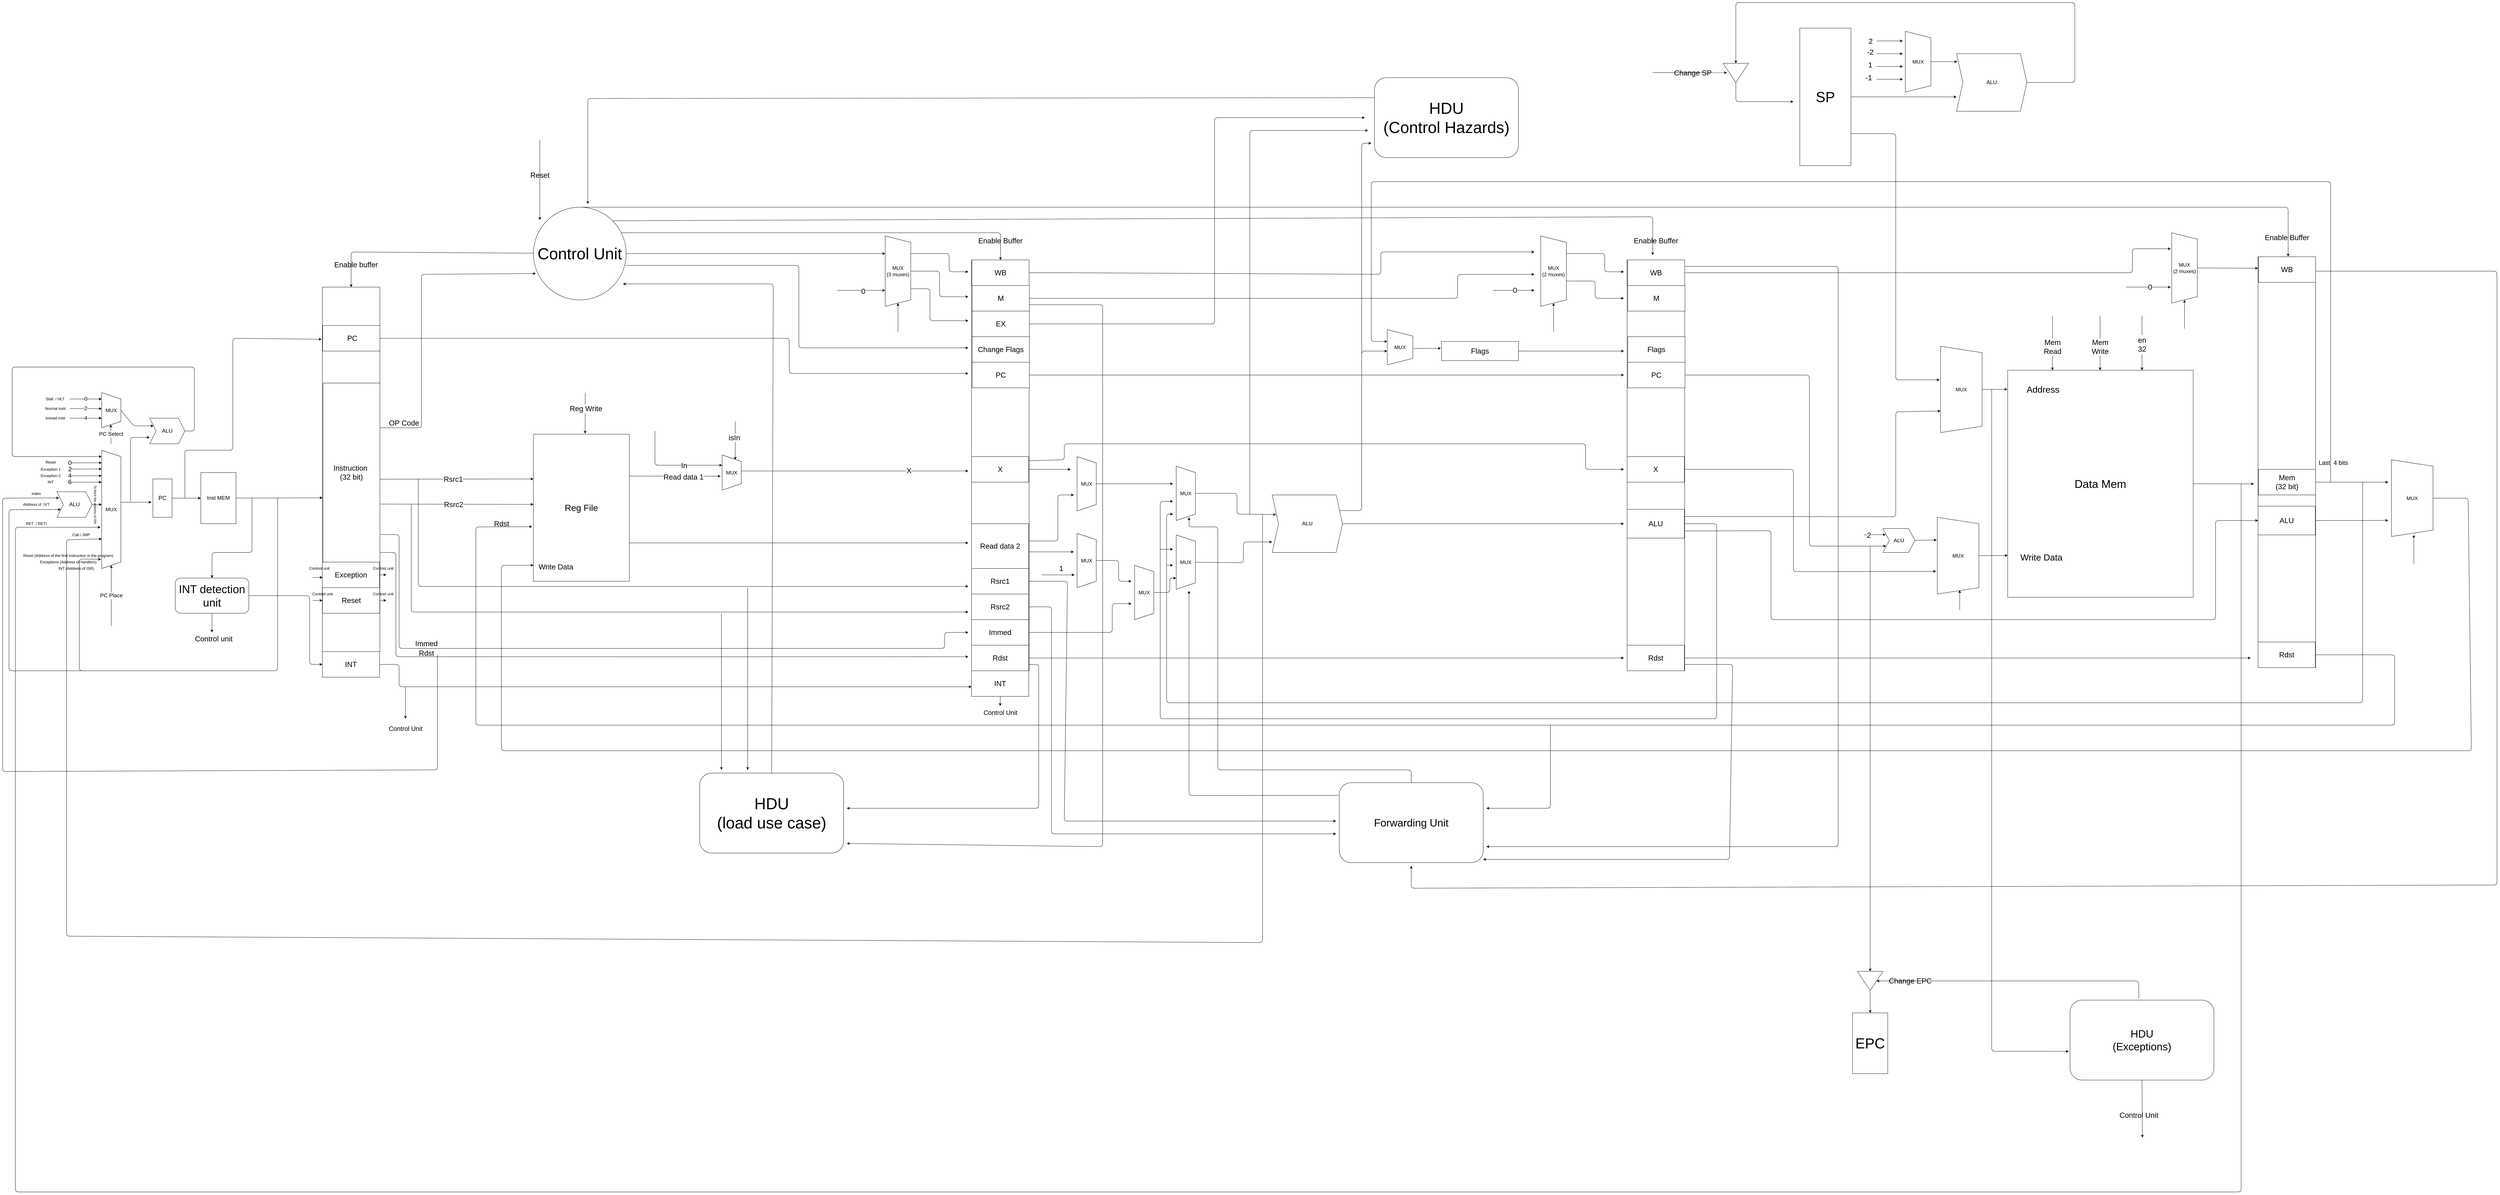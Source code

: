 <mxfile>
    <diagram id="rsIck6BslYeyVESTJn3R" name="Page-1">
        <mxGraphModel dx="18250" dy="5975" grid="1" gridSize="10" guides="1" tooltips="1" connect="1" arrows="1" fold="1" page="1" pageScale="1" pageWidth="8000" pageHeight="4000" background="none" math="0" shadow="0">
            <root>
                <mxCell id="0"/>
                <mxCell id="1" parent="0"/>
                <mxCell id="24" value="" style="edgeStyle=none;html=1;fontSize=17;entryX=0.606;entryY=1.069;entryDx=0;entryDy=0;entryPerimeter=0;" parent="1" target="22" edge="1">
                    <mxGeometry relative="1" as="geometry">
                        <mxPoint x="-7510" y="1603" as="sourcePoint"/>
                    </mxGeometry>
                </mxCell>
                <mxCell id="343" style="edgeStyle=none;html=1;entryX=0.923;entryY=1.033;entryDx=0;entryDy=0;entryPerimeter=0;" parent="1" target="2" edge="1">
                    <mxGeometry relative="1" as="geometry">
                        <mxPoint x="-7320" y="1760" as="targetPoint"/>
                        <mxPoint x="-7020" y="1590" as="sourcePoint"/>
                        <Array as="points">
                            <mxPoint x="-7020" y="2130"/>
                            <mxPoint x="-7640" y="2130"/>
                            <mxPoint x="-7640" y="1780"/>
                        </Array>
                    </mxGeometry>
                </mxCell>
                <mxCell id="2" value="&lt;font style=&quot;font-size: 16px&quot;&gt;MUX&lt;/font&gt;" style="shape=trapezoid;perimeter=trapezoidPerimeter;whiteSpace=wrap;html=1;fixedSize=1;direction=south;" parent="1" vertex="1">
                    <mxGeometry x="-7570" y="1440" width="60" height="370" as="geometry"/>
                </mxCell>
                <mxCell id="16" value="" style="edgeStyle=none;html=1;fontSize=17;exitX=1;exitY=0.5;exitDx=0;exitDy=0;" parent="1" source="14" target="2" edge="1">
                    <mxGeometry relative="1" as="geometry">
                        <Array as="points">
                            <mxPoint x="-7570" y="1610"/>
                        </Array>
                    </mxGeometry>
                </mxCell>
                <mxCell id="356" style="edgeStyle=none;html=1;entryX=0;entryY=0.75;entryDx=0;entryDy=0;" parent="1" target="14" edge="1">
                    <mxGeometry relative="1" as="geometry">
                        <mxPoint x="-7710" y="1640" as="targetPoint"/>
                        <mxPoint x="-7630" y="2130" as="sourcePoint"/>
                        <Array as="points">
                            <mxPoint x="-7860" y="2130"/>
                            <mxPoint x="-7860" y="1626"/>
                        </Array>
                    </mxGeometry>
                </mxCell>
                <mxCell id="14" value="ALU" style="shape=step;perimeter=stepPerimeter;whiteSpace=wrap;html=1;fixedSize=1;fontSize=17;" parent="1" vertex="1">
                    <mxGeometry x="-7710" y="1570" width="110" height="80" as="geometry"/>
                </mxCell>
                <mxCell id="43" value="" style="edgeStyle=none;html=1;fontSize=17;" parent="1" source="22" target="42" edge="1">
                    <mxGeometry relative="1" as="geometry"/>
                </mxCell>
                <mxCell id="22" value="&lt;font style=&quot;font-size: 18px&quot;&gt;PC&lt;/font&gt;" style="rounded=0;whiteSpace=wrap;html=1;fontSize=7;direction=south;" parent="1" vertex="1">
                    <mxGeometry x="-7410" y="1530" width="60" height="120" as="geometry"/>
                </mxCell>
                <mxCell id="40" value="" style="edgeStyle=none;html=1;fontSize=17;" parent="1" source="27" edge="1">
                    <mxGeometry relative="1" as="geometry">
                        <mxPoint x="-7570" y="1460" as="targetPoint"/>
                        <Array as="points">
                            <mxPoint x="-7280" y="1380"/>
                            <mxPoint x="-7280" y="1300"/>
                            <mxPoint x="-7280" y="1180"/>
                            <mxPoint x="-7850" y="1180"/>
                            <mxPoint x="-7850" y="1460"/>
                        </Array>
                    </mxGeometry>
                </mxCell>
                <mxCell id="27" value="ALU" style="shape=step;perimeter=stepPerimeter;whiteSpace=wrap;html=1;fixedSize=1;fontSize=17;" parent="1" vertex="1">
                    <mxGeometry x="-7420" y="1340" width="110" height="80" as="geometry"/>
                </mxCell>
                <mxCell id="33" value="" style="edgeStyle=none;html=1;fontSize=17;" parent="1" edge="1">
                    <mxGeometry relative="1" as="geometry">
                        <mxPoint x="-7480" y="1600" as="sourcePoint"/>
                        <mxPoint x="-7420" y="1400" as="targetPoint"/>
                        <Array as="points">
                            <mxPoint x="-7480" y="1400"/>
                        </Array>
                    </mxGeometry>
                </mxCell>
                <mxCell id="35" value="" style="edgeStyle=none;html=1;fontSize=17;exitX=0.5;exitY=0;exitDx=0;exitDy=0;" parent="1" source="34" edge="1">
                    <mxGeometry relative="1" as="geometry">
                        <mxPoint x="-7408" y="1364" as="targetPoint"/>
                        <Array as="points">
                            <mxPoint x="-7470" y="1364"/>
                        </Array>
                    </mxGeometry>
                </mxCell>
                <mxCell id="53" value="" style="edgeStyle=none;html=1;fontSize=17;entryX=0.143;entryY=1.014;entryDx=0;entryDy=0;entryPerimeter=0;" parent="1" target="46" edge="1">
                    <mxGeometry relative="1" as="geometry">
                        <mxPoint x="-6930" y="1260" as="targetPoint"/>
                        <Array as="points">
                            <mxPoint x="-7310" y="1440"/>
                            <mxPoint x="-7160" y="1440"/>
                            <mxPoint x="-7160" y="1260"/>
                            <mxPoint x="-7160" y="1090"/>
                        </Array>
                        <mxPoint x="-7310" y="1590" as="sourcePoint"/>
                    </mxGeometry>
                </mxCell>
                <mxCell id="34" value="&lt;font style=&quot;font-size: 16px&quot;&gt;MUX&lt;/font&gt;" style="shape=trapezoid;perimeter=trapezoidPerimeter;whiteSpace=wrap;html=1;fixedSize=1;direction=south;" parent="1" vertex="1">
                    <mxGeometry x="-7570" y="1260" width="60" height="110" as="geometry"/>
                </mxCell>
                <object label="0" id="36">
                    <mxCell style="endArrow=classic;html=1;fontSize=17;" parent="1" edge="1">
                        <mxGeometry relative="1" as="geometry">
                            <mxPoint x="-7670" y="1280" as="sourcePoint"/>
                            <mxPoint x="-7570" y="1280" as="targetPoint"/>
                        </mxGeometry>
                    </mxCell>
                </object>
                <object label="2" id="37">
                    <mxCell style="endArrow=classic;html=1;fontSize=17;" parent="1" edge="1">
                        <mxGeometry relative="1" as="geometry">
                            <mxPoint x="-7670" y="1310" as="sourcePoint"/>
                            <mxPoint x="-7570" y="1310" as="targetPoint"/>
                            <Array as="points">
                                <mxPoint x="-7610" y="1310"/>
                            </Array>
                        </mxGeometry>
                    </mxCell>
                </object>
                <object label="4" id="38">
                    <mxCell style="endArrow=classic;html=1;fontSize=17;" parent="1" edge="1">
                        <mxGeometry relative="1" as="geometry">
                            <mxPoint x="-7670" y="1340" as="sourcePoint"/>
                            <mxPoint x="-7570" y="1340" as="targetPoint"/>
                            <Array as="points">
                                <mxPoint x="-7610" y="1340"/>
                            </Array>
                        </mxGeometry>
                    </mxCell>
                </object>
                <mxCell id="52" value="" style="edgeStyle=none;html=1;fontSize=17;entryX=-0.007;entryY=0.641;entryDx=0;entryDy=0;entryPerimeter=0;" parent="1" source="42" target="50" edge="1">
                    <mxGeometry relative="1" as="geometry">
                        <mxPoint x="-7070" y="1590" as="targetPoint"/>
                    </mxGeometry>
                </mxCell>
                <mxCell id="42" value="Inst MEM" style="rounded=0;whiteSpace=wrap;html=1;fontSize=17;direction=south;" parent="1" vertex="1">
                    <mxGeometry x="-7260" y="1510" width="110" height="160" as="geometry"/>
                </mxCell>
                <mxCell id="44" value="PC Place" style="edgeStyle=none;html=1;fontSize=17;entryX=1;entryY=0.5;entryDx=0;entryDy=0;" parent="1" target="2" edge="1">
                    <mxGeometry relative="1" as="geometry">
                        <mxPoint x="-7540" y="1990" as="sourcePoint"/>
                        <mxPoint x="-7540" y="1840" as="targetPoint"/>
                        <Array as="points"/>
                    </mxGeometry>
                </mxCell>
                <mxCell id="45" value="PC Select" style="edgeStyle=none;html=1;fontSize=17;" parent="1" edge="1">
                    <mxGeometry relative="1" as="geometry">
                        <mxPoint x="-7541" y="1420" as="sourcePoint"/>
                        <mxPoint x="-7541.5" y="1360" as="targetPoint"/>
                        <Array as="points">
                            <mxPoint x="-7541.5" y="1360"/>
                        </Array>
                    </mxGeometry>
                </mxCell>
                <mxCell id="46" value="" style="rounded=0;whiteSpace=wrap;html=1;fontSize=17;direction=south;" parent="1" vertex="1">
                    <mxGeometry x="-6880" y="930" width="180" height="1140" as="geometry"/>
                </mxCell>
                <mxCell id="127" style="edgeStyle=none;html=1;exitX=1;exitY=0.5;exitDx=0;exitDy=0;fontSize=23;" parent="1" source="49" edge="1">
                    <mxGeometry relative="1" as="geometry">
                        <mxPoint x="-4860" y="1200" as="targetPoint"/>
                        <Array as="points">
                            <mxPoint x="-5760" y="1090"/>
                            <mxPoint x="-5420" y="1090"/>
                            <mxPoint x="-5420" y="1200"/>
                        </Array>
                    </mxGeometry>
                </mxCell>
                <mxCell id="49" value="&lt;font style=&quot;font-size: 23px&quot;&gt;&amp;nbsp;PC&lt;br&gt;&lt;/font&gt;" style="rounded=0;whiteSpace=wrap;html=1;fontSize=17;" parent="1" vertex="1">
                    <mxGeometry x="-6879" y="1050" width="179" height="80" as="geometry"/>
                </mxCell>
                <mxCell id="82" style="edgeStyle=none;html=1;exitX=1;exitY=0.25;exitDx=0;exitDy=0;fontSize=23;entryX=0.026;entryY=0.716;entryDx=0;entryDy=0;entryPerimeter=0;" parent="1" source="50" target="65" edge="1">
                    <mxGeometry relative="1" as="geometry">
                        <mxPoint x="-6230" y="880" as="targetPoint"/>
                        <Array as="points">
                            <mxPoint x="-6570" y="1370"/>
                            <mxPoint x="-6570" y="890"/>
                        </Array>
                    </mxGeometry>
                </mxCell>
                <mxCell id="84" style="edgeStyle=none;html=1;fontSize=23;exitX=1.011;exitY=0.846;exitDx=0;exitDy=0;exitPerimeter=0;" parent="1" source="50" edge="1">
                    <mxGeometry relative="1" as="geometry">
                        <mxPoint x="-6700" y="1750" as="sourcePoint"/>
                        <mxPoint x="-4860" y="2010" as="targetPoint"/>
                        <Array as="points">
                            <mxPoint x="-6640" y="1704"/>
                            <mxPoint x="-6640" y="2060"/>
                            <mxPoint x="-5700" y="2060"/>
                            <mxPoint x="-4934" y="2060"/>
                            <mxPoint x="-4934" y="2010"/>
                        </Array>
                    </mxGeometry>
                </mxCell>
                <mxCell id="50" value="&lt;font style=&quot;font-size: 23px&quot;&gt;Instruction&amp;nbsp;&lt;br&gt;(32 bit)&lt;br&gt;&lt;/font&gt;" style="rounded=0;whiteSpace=wrap;html=1;fontSize=17;" parent="1" vertex="1">
                    <mxGeometry x="-6878" y="1230" width="178" height="560" as="geometry"/>
                </mxCell>
                <mxCell id="99" style="edgeStyle=none;html=1;fontSize=23;" parent="1" edge="1">
                    <mxGeometry relative="1" as="geometry">
                        <mxPoint x="-5570" y="1505" as="sourcePoint"/>
                        <mxPoint x="-4860" y="1505" as="targetPoint"/>
                    </mxGeometry>
                </mxCell>
                <mxCell id="110" value="X" style="edgeLabel;html=1;align=center;verticalAlign=middle;resizable=0;points=[];fontSize=23;" parent="99" vertex="1" connectable="0">
                    <mxGeometry x="0.474" y="1" relative="1" as="geometry">
                        <mxPoint as="offset"/>
                    </mxGeometry>
                </mxCell>
                <mxCell id="103" style="edgeStyle=none;html=1;entryX=0.603;entryY=1.078;entryDx=0;entryDy=0;entryPerimeter=0;fontSize=23;" parent="1" target="102" edge="1">
                    <mxGeometry relative="1" as="geometry">
                        <mxPoint x="-5920" y="1521" as="sourcePoint"/>
                    </mxGeometry>
                </mxCell>
                <mxCell id="104" value="Read data 1" style="edgeLabel;html=1;align=center;verticalAlign=middle;resizable=0;points=[];fontSize=23;" parent="103" vertex="1" connectable="0">
                    <mxGeometry x="0.182" y="-3" relative="1" as="geometry">
                        <mxPoint as="offset"/>
                    </mxGeometry>
                </mxCell>
                <mxCell id="55" value="&lt;font style=&quot;font-size: 28px&quot;&gt;Reg File&lt;/font&gt;" style="rounded=0;whiteSpace=wrap;html=1;fontSize=17;direction=south;" parent="1" vertex="1">
                    <mxGeometry x="-6220" y="1390" width="300" height="460" as="geometry"/>
                </mxCell>
                <mxCell id="56" value="" style="edgeStyle=none;html=1;fontSize=17;entryX=-0.004;entryY=0.461;entryDx=0;entryDy=0;entryPerimeter=0;" parent="1" target="55" edge="1">
                    <mxGeometry relative="1" as="geometry">
                        <mxPoint x="-6058" y="1260" as="sourcePoint"/>
                        <mxPoint x="-5949.246" y="1281.06" as="targetPoint"/>
                    </mxGeometry>
                </mxCell>
                <mxCell id="57" value="Reg Write" style="edgeLabel;html=1;align=center;verticalAlign=middle;resizable=0;points=[];fontSize=23;" parent="56" vertex="1" connectable="0">
                    <mxGeometry x="-0.535" y="2" relative="1" as="geometry">
                        <mxPoint y="20" as="offset"/>
                    </mxGeometry>
                </mxCell>
                <mxCell id="59" value="" style="edgeStyle=none;html=1;fontSize=17;exitX=1.002;exitY=0.537;exitDx=0;exitDy=0;exitPerimeter=0;" parent="1" source="50" edge="1">
                    <mxGeometry relative="1" as="geometry">
                        <mxPoint x="-6474" y="1530" as="sourcePoint"/>
                        <mxPoint x="-6220" y="1530" as="targetPoint"/>
                    </mxGeometry>
                </mxCell>
                <mxCell id="60" value="Rsrc1" style="edgeLabel;html=1;align=center;verticalAlign=middle;resizable=0;points=[];fontSize=23;" parent="59" vertex="1" connectable="0">
                    <mxGeometry x="-0.535" y="2" relative="1" as="geometry">
                        <mxPoint x="117" y="2" as="offset"/>
                    </mxGeometry>
                </mxCell>
                <mxCell id="62" value="" style="edgeStyle=none;html=1;fontSize=17;exitX=1.009;exitY=0.676;exitDx=0;exitDy=0;exitPerimeter=0;" parent="1" source="50" edge="1">
                    <mxGeometry relative="1" as="geometry">
                        <mxPoint x="-6474.084" y="1609.41" as="sourcePoint"/>
                        <mxPoint x="-6220" y="1609.47" as="targetPoint"/>
                    </mxGeometry>
                </mxCell>
                <mxCell id="63" value="Rsrc2" style="edgeLabel;html=1;align=center;verticalAlign=middle;resizable=0;points=[];fontSize=23;" parent="62" vertex="1" connectable="0">
                    <mxGeometry x="-0.535" y="2" relative="1" as="geometry">
                        <mxPoint x="117" y="3" as="offset"/>
                    </mxGeometry>
                </mxCell>
                <mxCell id="67" value="" style="edgeStyle=none;html=1;fontSize=23;entryX=0;entryY=0.5;entryDx=0;entryDy=0;" parent="1" source="65" target="46" edge="1">
                    <mxGeometry relative="1" as="geometry">
                        <mxPoint x="-6385" y="825.0" as="targetPoint"/>
                        <Array as="points">
                            <mxPoint x="-6790" y="820"/>
                            <mxPoint x="-6790" y="880"/>
                        </Array>
                    </mxGeometry>
                </mxCell>
                <mxCell id="122" style="edgeStyle=none;html=1;exitX=1;exitY=0.5;exitDx=0;exitDy=0;entryX=0.25;entryY=1;entryDx=0;entryDy=0;fontSize=23;" parent="1" source="65" target="116" edge="1">
                    <mxGeometry relative="1" as="geometry"/>
                </mxCell>
                <mxCell id="123" style="edgeStyle=none;html=1;fontSize=23;entryX=0.5;entryY=0;entryDx=0;entryDy=0;" parent="1" target="113" edge="1">
                    <mxGeometry relative="1" as="geometry">
                        <mxPoint x="-4760" y="722" as="targetPoint"/>
                        <mxPoint x="-5950" y="760" as="sourcePoint"/>
                        <Array as="points">
                            <mxPoint x="-4759" y="760"/>
                        </Array>
                    </mxGeometry>
                </mxCell>
                <mxCell id="126" style="edgeStyle=none;html=1;exitX=0.993;exitY=0.628;exitDx=0;exitDy=0;fontSize=23;exitPerimeter=0;" parent="1" source="65" edge="1">
                    <mxGeometry relative="1" as="geometry">
                        <mxPoint x="-4860" y="1120" as="targetPoint"/>
                        <Array as="points">
                            <mxPoint x="-5390" y="862"/>
                            <mxPoint x="-5390" y="1120"/>
                        </Array>
                    </mxGeometry>
                </mxCell>
                <mxCell id="174" style="edgeStyle=none;html=1;exitX=1;exitY=0;exitDx=0;exitDy=0;fontSize=23;" parent="1" source="65" edge="1">
                    <mxGeometry relative="1" as="geometry">
                        <mxPoint x="-2720" y="830" as="targetPoint"/>
                        <Array as="points">
                            <mxPoint x="-2720" y="710"/>
                        </Array>
                    </mxGeometry>
                </mxCell>
                <mxCell id="195" style="edgeStyle=none;html=1;exitX=0.5;exitY=0;exitDx=0;exitDy=0;fontSize=23;entryX=0.52;entryY=-0.008;entryDx=0;entryDy=0;entryPerimeter=0;" parent="1" source="65" target="183" edge="1">
                    <mxGeometry relative="1" as="geometry">
                        <mxPoint x="-733" y="840" as="targetPoint"/>
                        <Array as="points">
                            <mxPoint x="-733" y="680"/>
                        </Array>
                    </mxGeometry>
                </mxCell>
                <mxCell id="65" value="&lt;font style=&quot;font-size: 50px&quot;&gt;Control Unit&lt;/font&gt;" style="ellipse;whiteSpace=wrap;html=1;aspect=fixed;fontSize=23;" parent="1" vertex="1">
                    <mxGeometry x="-6220" y="680" width="290" height="290" as="geometry"/>
                </mxCell>
                <mxCell id="68" value="Enable buffer" style="text;html=1;align=center;verticalAlign=middle;resizable=0;points=[];autosize=1;strokeColor=none;fontSize=23;" parent="1" vertex="1">
                    <mxGeometry x="-6850" y="845" width="150" height="30" as="geometry"/>
                </mxCell>
                <mxCell id="79" value="" style="rounded=0;whiteSpace=wrap;html=1;fontSize=17;direction=south;" parent="1" vertex="1">
                    <mxGeometry x="-4850" y="845" width="180" height="1285" as="geometry"/>
                </mxCell>
                <mxCell id="152" style="edgeStyle=none;html=1;exitX=1;exitY=0.5;exitDx=0;exitDy=0;fontSize=23;" parent="1" source="80" edge="1">
                    <mxGeometry relative="1" as="geometry">
                        <mxPoint x="-3090.0" y="890.0" as="targetPoint"/>
                        <Array as="points">
                            <mxPoint x="-4500" y="965"/>
                            <mxPoint x="-3330" y="965"/>
                            <mxPoint x="-3330" y="890"/>
                        </Array>
                    </mxGeometry>
                </mxCell>
                <mxCell id="301" style="edgeStyle=none;html=1;exitX=1;exitY=0.75;exitDx=0;exitDy=0;fontSize=23;" parent="1" source="80" edge="1">
                    <mxGeometry relative="1" as="geometry">
                        <mxPoint x="-5240" y="2670" as="targetPoint"/>
                        <Array as="points">
                            <mxPoint x="-4440" y="985"/>
                            <mxPoint x="-4440" y="2680"/>
                        </Array>
                    </mxGeometry>
                </mxCell>
                <mxCell id="80" value="&lt;span style=&quot;font-size: 23px&quot;&gt;M&lt;/span&gt;" style="rounded=0;whiteSpace=wrap;html=1;fontSize=17;" parent="1" vertex="1">
                    <mxGeometry x="-4848" y="925" width="179" height="80" as="geometry"/>
                </mxCell>
                <mxCell id="83" value="&lt;font style=&quot;font-size: 23px&quot;&gt;OP Code&lt;/font&gt;" style="text;html=1;align=center;verticalAlign=middle;resizable=0;points=[];autosize=1;strokeColor=none;fontSize=23;" parent="1" vertex="1">
                    <mxGeometry x="-6680" y="1340" width="110" height="30" as="geometry"/>
                </mxCell>
                <mxCell id="85" style="edgeStyle=none;html=1;fontSize=23;exitX=1;exitY=0.946;exitDx=0;exitDy=0;exitPerimeter=0;" parent="1" source="50" edge="1">
                    <mxGeometry relative="1" as="geometry">
                        <mxPoint x="-6690.002" y="1890" as="sourcePoint"/>
                        <mxPoint x="-4860" y="2086" as="targetPoint"/>
                        <Array as="points">
                            <mxPoint x="-6650" y="1760"/>
                            <mxPoint x="-6650" y="1990"/>
                            <mxPoint x="-6650" y="2086"/>
                            <mxPoint x="-5721.96" y="2086.24"/>
                        </Array>
                    </mxGeometry>
                </mxCell>
                <mxCell id="86" value="Immed" style="text;html=1;align=center;verticalAlign=middle;resizable=0;points=[];autosize=1;strokeColor=none;fontSize=23;" parent="1" vertex="1">
                    <mxGeometry x="-6600" y="2030" width="90" height="30" as="geometry"/>
                </mxCell>
                <mxCell id="87" value="Rdst" style="text;html=1;align=center;verticalAlign=middle;resizable=0;points=[];autosize=1;strokeColor=none;fontSize=23;" parent="1" vertex="1">
                    <mxGeometry x="-6585" y="2060" width="60" height="30" as="geometry"/>
                </mxCell>
                <mxCell id="269" style="edgeStyle=none;html=1;exitX=1;exitY=0.5;exitDx=0;exitDy=0;fontSize=23;" parent="1" source="92" edge="1">
                    <mxGeometry relative="1" as="geometry">
                        <mxPoint x="-3710" y="2600" as="targetPoint"/>
                        <Array as="points">
                            <mxPoint x="-4550" y="1850"/>
                            <mxPoint x="-4560" y="2600"/>
                        </Array>
                    </mxGeometry>
                </mxCell>
                <mxCell id="92" value="&lt;span style=&quot;font-size: 23px&quot;&gt;Rsrc1&lt;/span&gt;" style="rounded=0;whiteSpace=wrap;html=1;fontSize=17;" parent="1" vertex="1">
                    <mxGeometry x="-4850" y="1810" width="179" height="80" as="geometry"/>
                </mxCell>
                <mxCell id="268" style="edgeStyle=none;html=1;exitX=1;exitY=0.5;exitDx=0;exitDy=0;fontSize=23;" parent="1" source="93" edge="1">
                    <mxGeometry relative="1" as="geometry">
                        <mxPoint x="-3710" y="2640" as="targetPoint"/>
                        <Array as="points">
                            <mxPoint x="-4600" y="1930"/>
                            <mxPoint x="-4600" y="2640"/>
                        </Array>
                    </mxGeometry>
                </mxCell>
                <mxCell id="93" value="&lt;span style=&quot;font-size: 23px&quot;&gt;Rsrc2&lt;/span&gt;" style="rounded=0;whiteSpace=wrap;html=1;fontSize=17;" parent="1" vertex="1">
                    <mxGeometry x="-4850" y="1890" width="179" height="80" as="geometry"/>
                </mxCell>
                <mxCell id="165" style="edgeStyle=none;html=1;exitX=1;exitY=0.5;exitDx=0;exitDy=0;fontSize=23;" parent="1" source="94" edge="1">
                    <mxGeometry relative="1" as="geometry">
                        <mxPoint x="-4350" y="1920" as="targetPoint"/>
                        <Array as="points">
                            <mxPoint x="-4500" y="2010"/>
                            <mxPoint x="-4410" y="2010"/>
                            <mxPoint x="-4410" y="1920"/>
                        </Array>
                    </mxGeometry>
                </mxCell>
                <mxCell id="94" value="&lt;span style=&quot;font-size: 23px&quot;&gt;Immed&lt;/span&gt;" style="rounded=0;whiteSpace=wrap;html=1;fontSize=17;" parent="1" vertex="1">
                    <mxGeometry x="-4850" y="1970" width="179" height="80" as="geometry"/>
                </mxCell>
                <mxCell id="172" style="edgeStyle=none;html=1;exitX=1;exitY=0.5;exitDx=0;exitDy=0;fontSize=23;" parent="1" source="95" edge="1">
                    <mxGeometry relative="1" as="geometry">
                        <mxPoint x="-2810" y="2090" as="targetPoint"/>
                    </mxGeometry>
                </mxCell>
                <mxCell id="302" style="edgeStyle=none;html=1;exitX=1;exitY=0.75;exitDx=0;exitDy=0;fontSize=23;" parent="1" source="95" edge="1">
                    <mxGeometry relative="1" as="geometry">
                        <mxPoint x="-5240" y="2560" as="targetPoint"/>
                        <Array as="points">
                            <mxPoint x="-4640" y="2110"/>
                            <mxPoint x="-4640" y="2560"/>
                        </Array>
                    </mxGeometry>
                </mxCell>
                <mxCell id="323" style="edgeStyle=none;html=1;fontSize=17;entryX=0.061;entryY=0.241;entryDx=0;entryDy=0;entryPerimeter=0;" parent="1" target="14" edge="1">
                    <mxGeometry relative="1" as="geometry">
                        <mxPoint x="-7710" y="1590" as="targetPoint"/>
                        <mxPoint x="-6520" y="2080" as="sourcePoint"/>
                        <Array as="points">
                            <mxPoint x="-6520" y="2440"/>
                            <mxPoint x="-6550" y="2440"/>
                            <mxPoint x="-7880" y="2445"/>
                            <mxPoint x="-7880" y="1590"/>
                        </Array>
                    </mxGeometry>
                </mxCell>
                <mxCell id="95" value="&lt;span style=&quot;font-size: 23px&quot;&gt;Rdst&lt;/span&gt;" style="rounded=0;whiteSpace=wrap;html=1;fontSize=17;" parent="1" vertex="1">
                    <mxGeometry x="-4850" y="2050" width="179" height="80" as="geometry"/>
                </mxCell>
                <mxCell id="97" style="edgeStyle=none;html=1;fontSize=23;" parent="1" edge="1">
                    <mxGeometry relative="1" as="geometry">
                        <mxPoint x="-6602" y="1610" as="sourcePoint"/>
                        <mxPoint x="-4860" y="1946" as="targetPoint"/>
                        <Array as="points">
                            <mxPoint x="-6602" y="1690"/>
                            <mxPoint x="-6601.96" y="1946.24"/>
                            <mxPoint x="-5661.96" y="1946.24"/>
                            <mxPoint x="-4895.96" y="1946.24"/>
                        </Array>
                    </mxGeometry>
                </mxCell>
                <mxCell id="98" style="edgeStyle=none;html=1;fontSize=23;" parent="1" edge="1">
                    <mxGeometry relative="1" as="geometry">
                        <mxPoint x="-6580" y="1530.0" as="sourcePoint"/>
                        <mxPoint x="-4860" y="1866" as="targetPoint"/>
                        <Array as="points">
                            <mxPoint x="-6580" y="1610"/>
                            <mxPoint x="-6579.96" y="1866.24"/>
                            <mxPoint x="-5639.96" y="1866.24"/>
                            <mxPoint x="-4873.96" y="1866.24"/>
                        </Array>
                    </mxGeometry>
                </mxCell>
                <mxCell id="100" style="edgeStyle=none;html=1;exitX=0.25;exitY=0;exitDx=0;exitDy=0;fontSize=23;" parent="1" edge="1">
                    <mxGeometry relative="1" as="geometry">
                        <mxPoint x="-5920" y="1730" as="sourcePoint"/>
                        <mxPoint x="-4860" y="1730" as="targetPoint"/>
                    </mxGeometry>
                </mxCell>
                <mxCell id="159" style="edgeStyle=none;html=1;exitX=1.011;exitY=0.385;exitDx=0;exitDy=0;fontSize=23;exitPerimeter=0;" parent="1" source="101" edge="1">
                    <mxGeometry relative="1" as="geometry">
                        <mxPoint x="-4530" y="1580" as="targetPoint"/>
                        <Array as="points">
                            <mxPoint x="-4580" y="1724"/>
                            <mxPoint x="-4580" y="1580"/>
                        </Array>
                    </mxGeometry>
                </mxCell>
                <mxCell id="161" style="edgeStyle=none;html=1;exitX=0.998;exitY=0.629;exitDx=0;exitDy=0;fontSize=23;exitPerimeter=0;" parent="1" source="101" edge="1">
                    <mxGeometry relative="1" as="geometry">
                        <mxPoint x="-4530" y="1758" as="targetPoint"/>
                    </mxGeometry>
                </mxCell>
                <mxCell id="101" value="&lt;span style=&quot;font-size: 23px&quot;&gt;Read data 2&lt;/span&gt;" style="rounded=0;whiteSpace=wrap;html=1;fontSize=17;" parent="1" vertex="1">
                    <mxGeometry x="-4850" y="1670" width="179" height="140" as="geometry"/>
                </mxCell>
                <mxCell id="102" value="&lt;font style=&quot;font-size: 16px&quot;&gt;MUX&lt;/font&gt;" style="shape=trapezoid;perimeter=trapezoidPerimeter;whiteSpace=wrap;html=1;fixedSize=1;direction=south;" parent="1" vertex="1">
                    <mxGeometry x="-5630" y="1455" width="60" height="110" as="geometry"/>
                </mxCell>
                <mxCell id="105" style="edgeStyle=none;html=1;entryX=0.603;entryY=1.078;entryDx=0;entryDy=0;entryPerimeter=0;fontSize=23;" parent="1" edge="1">
                    <mxGeometry relative="1" as="geometry">
                        <mxPoint x="-5840" y="1380" as="sourcePoint"/>
                        <mxPoint x="-5630" y="1487.0" as="targetPoint"/>
                        <Array as="points">
                            <mxPoint x="-5840" y="1487"/>
                        </Array>
                    </mxGeometry>
                </mxCell>
                <mxCell id="106" value="In" style="edgeLabel;html=1;align=center;verticalAlign=middle;resizable=0;points=[];fontSize=23;" parent="105" vertex="1" connectable="0">
                    <mxGeometry x="0.182" y="-3" relative="1" as="geometry">
                        <mxPoint x="10" y="-2" as="offset"/>
                    </mxGeometry>
                </mxCell>
                <mxCell id="107" style="edgeStyle=none;html=1;fontSize=23;" parent="1" edge="1">
                    <mxGeometry relative="1" as="geometry">
                        <mxPoint x="-5589" y="1350" as="sourcePoint"/>
                        <mxPoint x="-5589" y="1470" as="targetPoint"/>
                    </mxGeometry>
                </mxCell>
                <mxCell id="108" value="isIn" style="edgeLabel;html=1;align=center;verticalAlign=middle;resizable=0;points=[];fontSize=23;" parent="107" vertex="1" connectable="0">
                    <mxGeometry x="0.182" y="-3" relative="1" as="geometry">
                        <mxPoint y="-20" as="offset"/>
                    </mxGeometry>
                </mxCell>
                <mxCell id="158" style="edgeStyle=none;html=1;exitX=1;exitY=0.5;exitDx=0;exitDy=0;fontSize=23;" parent="1" source="111" edge="1">
                    <mxGeometry relative="1" as="geometry">
                        <mxPoint x="-4540" y="1500" as="targetPoint"/>
                    </mxGeometry>
                </mxCell>
                <mxCell id="170" style="edgeStyle=none;html=1;exitX=0.994;exitY=0.163;exitDx=0;exitDy=0;fontSize=23;exitPerimeter=0;" parent="1" source="111" edge="1">
                    <mxGeometry relative="1" as="geometry">
                        <mxPoint x="-2810" y="1500" as="targetPoint"/>
                        <Array as="points">
                            <mxPoint x="-4560" y="1470"/>
                            <mxPoint x="-4560" y="1420"/>
                            <mxPoint x="-2930" y="1420"/>
                            <mxPoint x="-2930" y="1500"/>
                        </Array>
                    </mxGeometry>
                </mxCell>
                <mxCell id="111" value="&lt;span style=&quot;font-size: 23px&quot;&gt;X&lt;/span&gt;" style="rounded=0;whiteSpace=wrap;html=1;fontSize=17;" parent="1" vertex="1">
                    <mxGeometry x="-4850" y="1460" width="179" height="80" as="geometry"/>
                </mxCell>
                <mxCell id="308" style="edgeStyle=none;html=1;exitX=1;exitY=0.5;exitDx=0;exitDy=0;fontSize=23;" parent="1" source="112" edge="1">
                    <mxGeometry relative="1" as="geometry">
                        <mxPoint x="-3620" y="400" as="targetPoint"/>
                        <Array as="points">
                            <mxPoint x="-4090" y="1045"/>
                            <mxPoint x="-4090" y="400"/>
                        </Array>
                    </mxGeometry>
                </mxCell>
                <mxCell id="112" value="&lt;span style=&quot;font-size: 23px&quot;&gt;EX&lt;/span&gt;" style="rounded=0;whiteSpace=wrap;html=1;fontSize=17;" parent="1" vertex="1">
                    <mxGeometry x="-4848" y="1005" width="179" height="80" as="geometry"/>
                </mxCell>
                <mxCell id="151" style="edgeStyle=none;html=1;exitX=1;exitY=0.5;exitDx=0;exitDy=0;fontSize=23;" parent="1" source="113" edge="1">
                    <mxGeometry relative="1" as="geometry">
                        <mxPoint x="-3090" y="820" as="targetPoint"/>
                        <Array as="points">
                            <mxPoint x="-4560" y="885"/>
                            <mxPoint x="-3570" y="890"/>
                            <mxPoint x="-3570" y="820"/>
                        </Array>
                    </mxGeometry>
                </mxCell>
                <mxCell id="113" value="&lt;span style=&quot;font-size: 23px&quot;&gt;WB&lt;/span&gt;" style="rounded=0;whiteSpace=wrap;html=1;fontSize=17;" parent="1" vertex="1">
                    <mxGeometry x="-4849" y="845" width="179" height="80" as="geometry"/>
                </mxCell>
                <mxCell id="114" value="&lt;span style=&quot;font-size: 23px&quot;&gt;Change Flags&lt;/span&gt;" style="rounded=0;whiteSpace=wrap;html=1;fontSize=17;" parent="1" vertex="1">
                    <mxGeometry x="-4848" y="1085" width="179" height="80" as="geometry"/>
                </mxCell>
                <mxCell id="153" style="edgeStyle=none;html=1;exitX=1;exitY=0.5;exitDx=0;exitDy=0;fontSize=23;" parent="1" source="115" edge="1">
                    <mxGeometry relative="1" as="geometry">
                        <mxPoint x="-2810" y="1205" as="targetPoint"/>
                    </mxGeometry>
                </mxCell>
                <mxCell id="115" value="&lt;span style=&quot;font-size: 23px&quot;&gt;PC&lt;/span&gt;" style="rounded=0;whiteSpace=wrap;html=1;fontSize=17;" parent="1" vertex="1">
                    <mxGeometry x="-4848" y="1165" width="179" height="80" as="geometry"/>
                </mxCell>
                <mxCell id="117" style="edgeStyle=none;html=1;exitX=0.25;exitY=0;exitDx=0;exitDy=0;fontSize=23;" parent="1" source="116" edge="1">
                    <mxGeometry relative="1" as="geometry">
                        <mxPoint x="-4860" y="882" as="targetPoint"/>
                        <Array as="points">
                            <mxPoint x="-4920" y="825"/>
                            <mxPoint x="-4920" y="882"/>
                        </Array>
                    </mxGeometry>
                </mxCell>
                <mxCell id="118" style="edgeStyle=none;html=1;exitX=0.5;exitY=0;exitDx=0;exitDy=0;fontSize=23;" parent="1" source="116" edge="1">
                    <mxGeometry relative="1" as="geometry">
                        <mxPoint x="-4860" y="960" as="targetPoint"/>
                        <Array as="points">
                            <mxPoint x="-4950" y="880"/>
                            <mxPoint x="-4950" y="960"/>
                        </Array>
                    </mxGeometry>
                </mxCell>
                <mxCell id="119" style="edgeStyle=none;html=1;exitX=0.75;exitY=0;exitDx=0;exitDy=0;fontSize=23;" parent="1" source="116" edge="1">
                    <mxGeometry relative="1" as="geometry">
                        <mxPoint x="-4860" y="1035" as="targetPoint"/>
                        <Array as="points">
                            <mxPoint x="-4980" y="935"/>
                            <mxPoint x="-4980" y="1035"/>
                        </Array>
                    </mxGeometry>
                </mxCell>
                <mxCell id="116" value="&lt;font style=&quot;font-size: 16px&quot;&gt;MUX&lt;br&gt;(3 muxes)&lt;br&gt;&lt;/font&gt;" style="shape=trapezoid;perimeter=trapezoidPerimeter;whiteSpace=wrap;html=1;fixedSize=1;direction=south;" parent="1" vertex="1">
                    <mxGeometry x="-5120" y="770" width="80" height="220" as="geometry"/>
                </mxCell>
                <mxCell id="120" style="edgeStyle=none;html=1;entryX=0.603;entryY=1.078;entryDx=0;entryDy=0;entryPerimeter=0;fontSize=23;" parent="1" edge="1">
                    <mxGeometry relative="1" as="geometry">
                        <mxPoint x="-5270" y="940" as="sourcePoint"/>
                        <mxPoint x="-5120" y="940.33" as="targetPoint"/>
                    </mxGeometry>
                </mxCell>
                <mxCell id="121" value="0" style="edgeLabel;html=1;align=center;verticalAlign=middle;resizable=0;points=[];fontSize=23;" parent="120" vertex="1" connectable="0">
                    <mxGeometry x="0.182" y="-3" relative="1" as="geometry">
                        <mxPoint x="-8" as="offset"/>
                    </mxGeometry>
                </mxCell>
                <mxCell id="124" value="Enable Buffer" style="text;html=1;align=center;verticalAlign=middle;resizable=0;points=[];autosize=1;strokeColor=none;fontSize=23;" parent="1" vertex="1">
                    <mxGeometry x="-4835.5" y="770" width="150" height="30" as="geometry"/>
                </mxCell>
                <mxCell id="128" style="edgeStyle=none;html=1;entryX=1;entryY=0.5;entryDx=0;entryDy=0;fontSize=23;" parent="1" target="116" edge="1">
                    <mxGeometry relative="1" as="geometry">
                        <mxPoint x="-5080" y="1070" as="sourcePoint"/>
                        <mxPoint x="-5040" y="1050.33" as="targetPoint"/>
                    </mxGeometry>
                </mxCell>
                <mxCell id="131" value="" style="rounded=0;whiteSpace=wrap;html=1;fontSize=17;direction=south;" parent="1" vertex="1">
                    <mxGeometry x="-2800" y="845" width="180" height="1285" as="geometry"/>
                </mxCell>
                <mxCell id="132" value="&lt;span style=&quot;font-size: 23px&quot;&gt;M&lt;/span&gt;" style="rounded=0;whiteSpace=wrap;html=1;fontSize=17;" parent="1" vertex="1">
                    <mxGeometry x="-2798" y="925" width="179" height="80" as="geometry"/>
                </mxCell>
                <mxCell id="211" style="edgeStyle=none;html=1;exitX=1;exitY=0.5;exitDx=0;exitDy=0;fontSize=23;" parent="1" source="136" edge="1">
                    <mxGeometry relative="1" as="geometry">
                        <mxPoint x="-850" y="2090" as="targetPoint"/>
                    </mxGeometry>
                </mxCell>
                <mxCell id="270" style="edgeStyle=none;html=1;exitX=1;exitY=0.75;exitDx=0;exitDy=0;fontSize=23;" parent="1" source="136" edge="1">
                    <mxGeometry relative="1" as="geometry">
                        <mxPoint x="-3250" y="2720" as="targetPoint"/>
                        <Array as="points">
                            <mxPoint x="-2470" y="2110"/>
                            <mxPoint x="-2480" y="2720"/>
                        </Array>
                    </mxGeometry>
                </mxCell>
                <mxCell id="136" value="&lt;span style=&quot;font-size: 23px&quot;&gt;Rdst&lt;/span&gt;" style="rounded=0;whiteSpace=wrap;html=1;fontSize=17;" parent="1" vertex="1">
                    <mxGeometry x="-2800" y="2050" width="179" height="80" as="geometry"/>
                </mxCell>
                <mxCell id="214" style="edgeStyle=none;html=1;exitX=1;exitY=0.75;exitDx=0;exitDy=0;fontSize=23;entryX=0;entryY=0.5;entryDx=0;entryDy=0;" parent="1" source="137" target="181" edge="1">
                    <mxGeometry relative="1" as="geometry">
                        <mxPoint x="-2480.0" y="1671.143" as="targetPoint"/>
                        <Array as="points">
                            <mxPoint x="-2350" y="1692"/>
                            <mxPoint x="-2350" y="1970"/>
                            <mxPoint x="-1800" y="1970"/>
                            <mxPoint x="-960" y="1970"/>
                            <mxPoint x="-960" y="1660"/>
                        </Array>
                    </mxGeometry>
                </mxCell>
                <mxCell id="235" style="edgeStyle=none;html=1;exitX=1;exitY=0.25;exitDx=0;exitDy=0;fontSize=23;entryX=0.75;entryY=1;entryDx=0;entryDy=0;" parent="1" source="137" target="215" edge="1">
                    <mxGeometry relative="1" as="geometry">
                        <mxPoint x="-1834" y="1380" as="targetPoint"/>
                        <Array as="points">
                            <mxPoint x="-1960" y="1648"/>
                            <mxPoint x="-1960" y="1320"/>
                        </Array>
                    </mxGeometry>
                </mxCell>
                <mxCell id="290" style="edgeStyle=none;html=1;exitX=1;exitY=0.5;exitDx=0;exitDy=0;fontSize=23;" parent="1" source="137" edge="1">
                    <mxGeometry relative="1" as="geometry">
                        <mxPoint x="-4220" y="1600" as="targetPoint"/>
                        <Array as="points">
                            <mxPoint x="-2520" y="1670"/>
                            <mxPoint x="-2520" y="2280"/>
                            <mxPoint x="-3460" y="2280"/>
                            <mxPoint x="-4260" y="2280"/>
                            <mxPoint x="-4260" y="1600"/>
                        </Array>
                    </mxGeometry>
                </mxCell>
                <mxCell id="137" value="&lt;span style=&quot;font-size: 23px&quot;&gt;ALU&lt;/span&gt;" style="rounded=0;whiteSpace=wrap;html=1;fontSize=17;" parent="1" vertex="1">
                    <mxGeometry x="-2800" y="1625" width="179" height="90" as="geometry"/>
                </mxCell>
                <mxCell id="221" style="edgeStyle=none;html=1;exitX=1;exitY=0.5;exitDx=0;exitDy=0;fontSize=23;entryX=0.704;entryY=1.028;entryDx=0;entryDy=0;entryPerimeter=0;" parent="1" source="138" target="217" edge="1">
                    <mxGeometry relative="1" as="geometry">
                        <mxPoint x="-1840" y="1820" as="targetPoint"/>
                        <Array as="points">
                            <mxPoint x="-2280" y="1500"/>
                            <mxPoint x="-2280" y="1820"/>
                        </Array>
                    </mxGeometry>
                </mxCell>
                <mxCell id="138" value="&lt;span style=&quot;font-size: 23px&quot;&gt;X&lt;/span&gt;" style="rounded=0;whiteSpace=wrap;html=1;fontSize=17;" parent="1" vertex="1">
                    <mxGeometry x="-2800" y="1460" width="179" height="80" as="geometry"/>
                </mxCell>
                <mxCell id="192" style="edgeStyle=none;html=1;exitX=1;exitY=0.5;exitDx=0;exitDy=0;fontSize=23;" parent="1" source="140" edge="1">
                    <mxGeometry relative="1" as="geometry">
                        <mxPoint x="-1100" y="810" as="targetPoint"/>
                        <Array as="points">
                            <mxPoint x="-1220" y="885"/>
                            <mxPoint x="-1220" y="810"/>
                        </Array>
                    </mxGeometry>
                </mxCell>
                <mxCell id="278" style="edgeStyle=none;html=1;exitX=1;exitY=0.25;exitDx=0;exitDy=0;fontSize=23;" parent="1" source="140" edge="1">
                    <mxGeometry relative="1" as="geometry">
                        <mxPoint x="-3240" y="2680" as="targetPoint"/>
                        <Array as="points">
                            <mxPoint x="-2140" y="865"/>
                            <mxPoint x="-2140" y="2680"/>
                        </Array>
                    </mxGeometry>
                </mxCell>
                <mxCell id="140" value="&lt;span style=&quot;font-size: 23px&quot;&gt;WB&lt;/span&gt;" style="rounded=0;whiteSpace=wrap;html=1;fontSize=17;" parent="1" vertex="1">
                    <mxGeometry x="-2799" y="845" width="179" height="80" as="geometry"/>
                </mxCell>
                <mxCell id="141" value="&lt;span style=&quot;font-size: 23px&quot;&gt;Flags&lt;/span&gt;" style="rounded=0;whiteSpace=wrap;html=1;fontSize=17;" parent="1" vertex="1">
                    <mxGeometry x="-2798" y="1085" width="179" height="80" as="geometry"/>
                </mxCell>
                <mxCell id="222" style="edgeStyle=none;html=1;exitX=1;exitY=0.5;exitDx=0;exitDy=0;fontSize=23;" parent="1" source="142" edge="1">
                    <mxGeometry relative="1" as="geometry">
                        <mxPoint x="-1990" y="1740" as="targetPoint"/>
                        <Array as="points">
                            <mxPoint x="-2230" y="1205"/>
                            <mxPoint x="-2230" y="1740"/>
                        </Array>
                    </mxGeometry>
                </mxCell>
                <mxCell id="142" value="&lt;span style=&quot;font-size: 23px&quot;&gt;PC&lt;/span&gt;" style="rounded=0;whiteSpace=wrap;html=1;fontSize=17;" parent="1" vertex="1">
                    <mxGeometry x="-2798" y="1165" width="179" height="80" as="geometry"/>
                </mxCell>
                <mxCell id="143" style="edgeStyle=none;html=1;exitX=0.25;exitY=0;exitDx=0;exitDy=0;fontSize=23;" parent="1" source="146" edge="1">
                    <mxGeometry relative="1" as="geometry">
                        <Array as="points">
                            <mxPoint x="-2870" y="825"/>
                            <mxPoint x="-2870" y="882"/>
                        </Array>
                        <mxPoint x="-2810" y="882" as="targetPoint"/>
                    </mxGeometry>
                </mxCell>
                <mxCell id="144" style="edgeStyle=none;html=1;exitX=0.641;exitY=0.002;exitDx=0;exitDy=0;fontSize=23;exitPerimeter=0;" parent="1" source="146" edge="1">
                    <mxGeometry relative="1" as="geometry">
                        <Array as="points">
                            <mxPoint x="-2900" y="911"/>
                            <mxPoint x="-2900" y="965"/>
                        </Array>
                        <mxPoint x="-2810" y="965" as="targetPoint"/>
                    </mxGeometry>
                </mxCell>
                <mxCell id="146" value="&lt;font style=&quot;font-size: 16px&quot;&gt;MUX&lt;br&gt;(2 muxes)&lt;br&gt;&lt;/font&gt;" style="shape=trapezoid;perimeter=trapezoidPerimeter;whiteSpace=wrap;html=1;fixedSize=1;direction=south;" parent="1" vertex="1">
                    <mxGeometry x="-3070" y="770" width="80" height="220" as="geometry"/>
                </mxCell>
                <mxCell id="147" style="edgeStyle=none;html=1;fontSize=23;" parent="1" edge="1">
                    <mxGeometry relative="1" as="geometry">
                        <mxPoint x="-3220" y="940" as="sourcePoint"/>
                        <mxPoint x="-3090" y="940" as="targetPoint"/>
                    </mxGeometry>
                </mxCell>
                <mxCell id="148" value="0" style="edgeLabel;html=1;align=center;verticalAlign=middle;resizable=0;points=[];fontSize=23;" parent="147" vertex="1" connectable="0">
                    <mxGeometry x="0.182" y="-3" relative="1" as="geometry">
                        <mxPoint x="-8" y="-3" as="offset"/>
                    </mxGeometry>
                </mxCell>
                <mxCell id="149" value="Enable Buffer" style="text;html=1;align=center;verticalAlign=middle;resizable=0;points=[];autosize=1;strokeColor=none;fontSize=23;" parent="1" vertex="1">
                    <mxGeometry x="-2785.5" y="770" width="150" height="30" as="geometry"/>
                </mxCell>
                <mxCell id="150" style="edgeStyle=none;html=1;entryX=1;entryY=0.5;entryDx=0;entryDy=0;fontSize=23;" parent="1" target="146" edge="1">
                    <mxGeometry relative="1" as="geometry">
                        <mxPoint x="-3030" y="1070" as="sourcePoint"/>
                        <mxPoint x="-2990" y="1050.33" as="targetPoint"/>
                    </mxGeometry>
                </mxCell>
                <mxCell id="156" style="edgeStyle=none;html=1;fontSize=23;" parent="1" edge="1">
                    <mxGeometry relative="1" as="geometry">
                        <mxPoint x="-2810" y="1130" as="targetPoint"/>
                        <mxPoint x="-3310" y="1130" as="sourcePoint"/>
                    </mxGeometry>
                </mxCell>
                <mxCell id="154" value="Flags" style="rounded=0;whiteSpace=wrap;html=1;fontSize=23;" parent="1" vertex="1">
                    <mxGeometry x="-3380" y="1100" width="240" height="60" as="geometry"/>
                </mxCell>
                <mxCell id="284" style="edgeStyle=none;html=1;exitX=0.5;exitY=0;exitDx=0;exitDy=0;fontSize=23;" parent="1" source="157" edge="1">
                    <mxGeometry relative="1" as="geometry">
                        <mxPoint x="-4220" y="1545" as="targetPoint"/>
                    </mxGeometry>
                </mxCell>
                <mxCell id="157" value="&lt;font style=&quot;font-size: 16px&quot;&gt;MUX&lt;/font&gt;" style="shape=trapezoid;perimeter=trapezoidPerimeter;whiteSpace=wrap;html=1;fixedSize=1;direction=south;" parent="1" vertex="1">
                    <mxGeometry x="-4520" y="1460" width="60" height="170" as="geometry"/>
                </mxCell>
                <mxCell id="166" style="edgeStyle=none;html=1;exitX=0.5;exitY=0;exitDx=0;exitDy=0;fontSize=23;" parent="1" source="160" edge="1">
                    <mxGeometry relative="1" as="geometry">
                        <mxPoint x="-4350" y="1850" as="targetPoint"/>
                        <Array as="points">
                            <mxPoint x="-4390" y="1785"/>
                            <mxPoint x="-4390" y="1850"/>
                        </Array>
                    </mxGeometry>
                </mxCell>
                <mxCell id="160" value="&lt;font style=&quot;font-size: 16px&quot;&gt;MUX&lt;/font&gt;" style="shape=trapezoid;perimeter=trapezoidPerimeter;whiteSpace=wrap;html=1;fixedSize=1;direction=south;" parent="1" vertex="1">
                    <mxGeometry x="-4520" y="1700" width="60" height="170" as="geometry"/>
                </mxCell>
                <mxCell id="162" style="edgeStyle=none;html=1;fontSize=23;" parent="1" edge="1">
                    <mxGeometry relative="1" as="geometry">
                        <mxPoint x="-4528" y="1830" as="targetPoint"/>
                        <mxPoint x="-4630" y="1830" as="sourcePoint"/>
                    </mxGeometry>
                </mxCell>
                <mxCell id="163" value="1" style="edgeLabel;html=1;align=center;verticalAlign=middle;resizable=0;points=[];fontSize=23;" parent="162" vertex="1" connectable="0">
                    <mxGeometry x="0.392" y="-4" relative="1" as="geometry">
                        <mxPoint x="-11" y="-24" as="offset"/>
                    </mxGeometry>
                </mxCell>
                <mxCell id="285" style="edgeStyle=none;html=1;exitX=0.5;exitY=0;exitDx=0;exitDy=0;fontSize=23;" parent="1" source="164" edge="1">
                    <mxGeometry relative="1" as="geometry">
                        <mxPoint x="-4210" y="1840" as="targetPoint"/>
                        <Array as="points">
                            <mxPoint x="-4230" y="1885"/>
                            <mxPoint x="-4230" y="1840"/>
                        </Array>
                    </mxGeometry>
                </mxCell>
                <mxCell id="164" value="&lt;font style=&quot;font-size: 16px&quot;&gt;MUX&lt;/font&gt;" style="shape=trapezoid;perimeter=trapezoidPerimeter;whiteSpace=wrap;html=1;fixedSize=1;direction=south;" parent="1" vertex="1">
                    <mxGeometry x="-4340" y="1800" width="60" height="170" as="geometry"/>
                </mxCell>
                <mxCell id="171" style="edgeStyle=none;html=1;exitX=1;exitY=0.5;exitDx=0;exitDy=0;fontSize=23;" parent="1" source="167" edge="1">
                    <mxGeometry relative="1" as="geometry">
                        <mxPoint x="-2810" y="1670" as="targetPoint"/>
                    </mxGeometry>
                </mxCell>
                <mxCell id="173" style="edgeStyle=none;html=1;exitX=1;exitY=0.25;exitDx=0;exitDy=0;fontSize=23;entryX=0.61;entryY=1;entryDx=0;entryDy=0;entryPerimeter=0;" parent="1" source="167" target="344" edge="1">
                    <mxGeometry relative="1" as="geometry">
                        <mxPoint x="-3570" y="1130" as="targetPoint"/>
                        <Array as="points">
                            <mxPoint x="-3630" y="1629"/>
                            <mxPoint x="-3630" y="1130"/>
                        </Array>
                    </mxGeometry>
                </mxCell>
                <mxCell id="167" value="ALU" style="shape=step;perimeter=stepPerimeter;whiteSpace=wrap;html=1;fixedSize=1;fontSize=17;" parent="1" vertex="1">
                    <mxGeometry x="-3910" y="1580" width="220" height="180" as="geometry"/>
                </mxCell>
                <mxCell id="346" style="edgeStyle=none;html=1;" parent="1" edge="1">
                    <mxGeometry relative="1" as="geometry">
                        <mxPoint x="-3550" y="1100" as="targetPoint"/>
                        <mxPoint x="-600" y="1540" as="sourcePoint"/>
                        <Array as="points">
                            <mxPoint x="-600" y="1480"/>
                            <mxPoint x="-600" y="600"/>
                            <mxPoint x="-3600" y="600"/>
                            <mxPoint x="-3600" y="1100"/>
                        </Array>
                    </mxGeometry>
                </mxCell>
                <mxCell id="357" style="edgeStyle=none;html=1;entryX=0.652;entryY=1.061;entryDx=0;entryDy=0;entryPerimeter=0;" parent="1" target="2" edge="1">
                    <mxGeometry relative="1" as="geometry">
                        <mxPoint x="-7640" y="1680" as="targetPoint"/>
                        <mxPoint x="-880" y="1545" as="sourcePoint"/>
                        <Array as="points">
                            <mxPoint x="-880" y="3760"/>
                            <mxPoint x="-7840" y="3760"/>
                            <mxPoint x="-7840" y="1681"/>
                        </Array>
                    </mxGeometry>
                </mxCell>
                <mxCell id="175" value="" style="rounded=0;whiteSpace=wrap;html=1;fontSize=17;direction=south;" parent="1" vertex="1">
                    <mxGeometry x="-827" y="835" width="180" height="1285" as="geometry"/>
                </mxCell>
                <mxCell id="244" style="edgeStyle=none;html=1;exitX=1;exitY=0.5;exitDx=0;exitDy=0;fontSize=23;entryX=0.629;entryY=1.013;entryDx=0;entryDy=0;entryPerimeter=0;" parent="1" source="180" target="55" edge="1">
                    <mxGeometry relative="1" as="geometry">
                        <mxPoint x="-6230" y="1680" as="targetPoint"/>
                        <Array as="points">
                            <mxPoint x="-400" y="2080"/>
                            <mxPoint x="-400" y="2300"/>
                            <mxPoint x="-6400" y="2300"/>
                            <mxPoint x="-6400" y="1680"/>
                        </Array>
                    </mxGeometry>
                </mxCell>
                <mxCell id="180" value="&lt;span style=&quot;font-size: 23px&quot;&gt;Rdst&lt;/span&gt;" style="rounded=0;whiteSpace=wrap;html=1;fontSize=17;" parent="1" vertex="1">
                    <mxGeometry x="-827" y="2040" width="179" height="80" as="geometry"/>
                </mxCell>
                <mxCell id="240" style="edgeStyle=none;html=1;exitX=1;exitY=0.5;exitDx=0;exitDy=0;fontSize=23;" parent="1" source="181" edge="1">
                    <mxGeometry relative="1" as="geometry">
                        <mxPoint x="-420" y="1659.667" as="targetPoint"/>
                    </mxGeometry>
                </mxCell>
                <mxCell id="181" value="&lt;span style=&quot;font-size: 23px&quot;&gt;ALU&lt;/span&gt;" style="rounded=0;whiteSpace=wrap;html=1;fontSize=17;" parent="1" vertex="1">
                    <mxGeometry x="-827" y="1615" width="179" height="90" as="geometry"/>
                </mxCell>
                <mxCell id="279" style="edgeStyle=none;html=1;fontSize=23;" parent="1" edge="1">
                    <mxGeometry relative="1" as="geometry">
                        <mxPoint x="-3475" y="2740" as="targetPoint"/>
                        <mxPoint x="-647" y="880" as="sourcePoint"/>
                        <Array as="points">
                            <mxPoint x="-80" y="880"/>
                            <mxPoint x="-80" y="2800"/>
                            <mxPoint x="-3475" y="2810"/>
                        </Array>
                    </mxGeometry>
                </mxCell>
                <mxCell id="183" value="&lt;span style=&quot;font-size: 23px&quot;&gt;WB&lt;/span&gt;" style="rounded=0;whiteSpace=wrap;html=1;fontSize=17;" parent="1" vertex="1">
                    <mxGeometry x="-826" y="835" width="179" height="80" as="geometry"/>
                </mxCell>
                <mxCell id="186" style="edgeStyle=none;html=1;exitX=0.5;exitY=0;exitDx=0;exitDy=0;fontSize=23;entryX=0.028;entryY=1.001;entryDx=0;entryDy=0;entryPerimeter=0;" parent="1" source="188" target="175" edge="1">
                    <mxGeometry relative="1" as="geometry">
                        <Array as="points">
                            <mxPoint x="-830" y="871"/>
                        </Array>
                        <mxPoint x="-837" y="872.0" as="targetPoint"/>
                    </mxGeometry>
                </mxCell>
                <mxCell id="188" value="&lt;font style=&quot;font-size: 16px&quot;&gt;MUX&lt;br&gt;(2 muxes)&lt;br&gt;&lt;/font&gt;" style="shape=trapezoid;perimeter=trapezoidPerimeter;whiteSpace=wrap;html=1;fixedSize=1;direction=south;" parent="1" vertex="1">
                    <mxGeometry x="-1097" y="760" width="80" height="220" as="geometry"/>
                </mxCell>
                <mxCell id="190" value="Enable Buffer" style="text;html=1;align=center;verticalAlign=middle;resizable=0;points=[];autosize=1;strokeColor=none;fontSize=23;" parent="1" vertex="1">
                    <mxGeometry x="-812.5" y="760" width="150" height="30" as="geometry"/>
                </mxCell>
                <mxCell id="191" style="edgeStyle=none;html=1;entryX=1;entryY=0.5;entryDx=0;entryDy=0;fontSize=23;" parent="1" target="188" edge="1">
                    <mxGeometry relative="1" as="geometry">
                        <mxPoint x="-1057" y="1060" as="sourcePoint"/>
                        <mxPoint x="-1017" y="1040.33" as="targetPoint"/>
                    </mxGeometry>
                </mxCell>
                <mxCell id="193" style="edgeStyle=none;html=1;fontSize=23;" parent="1" edge="1">
                    <mxGeometry relative="1" as="geometry">
                        <mxPoint x="-1240" y="930" as="sourcePoint"/>
                        <mxPoint x="-1100" y="930" as="targetPoint"/>
                    </mxGeometry>
                </mxCell>
                <mxCell id="194" value="0" style="edgeLabel;html=1;align=center;verticalAlign=middle;resizable=0;points=[];fontSize=23;" parent="193" vertex="1" connectable="0">
                    <mxGeometry x="0.182" y="-3" relative="1" as="geometry">
                        <mxPoint x="-8" y="-3" as="offset"/>
                    </mxGeometry>
                </mxCell>
                <mxCell id="212" style="edgeStyle=none;html=1;exitX=0.5;exitY=0;exitDx=0;exitDy=0;fontSize=23;" parent="1" source="196" edge="1">
                    <mxGeometry relative="1" as="geometry">
                        <mxPoint x="-840" y="1545.429" as="targetPoint"/>
                    </mxGeometry>
                </mxCell>
                <mxCell id="196" value="&lt;font style=&quot;font-size: 35px&quot;&gt;Data Mem&lt;/font&gt;" style="rounded=0;whiteSpace=wrap;html=1;fontSize=23;direction=south;" parent="1" vertex="1">
                    <mxGeometry x="-1610" y="1190" width="580" height="710" as="geometry"/>
                </mxCell>
                <mxCell id="197" value="Write Data" style="text;html=1;align=center;verticalAlign=middle;resizable=0;points=[];autosize=1;strokeColor=none;fontSize=23;" parent="1" vertex="1">
                    <mxGeometry x="-6210" y="1790" width="120" height="30" as="geometry"/>
                </mxCell>
                <mxCell id="198" value="&lt;font style=&quot;font-size: 28px&quot;&gt;Address&lt;/font&gt;" style="text;html=1;align=center;verticalAlign=middle;resizable=0;points=[];autosize=1;strokeColor=none;fontSize=23;" parent="1" vertex="1">
                    <mxGeometry x="-1560" y="1235" width="120" height="30" as="geometry"/>
                </mxCell>
                <mxCell id="199" value="&lt;font style=&quot;font-size: 28px&quot;&gt;Write Data&lt;/font&gt;" style="text;html=1;align=center;verticalAlign=middle;resizable=0;points=[];autosize=1;strokeColor=none;fontSize=23;" parent="1" vertex="1">
                    <mxGeometry x="-1580" y="1760" width="150" height="30" as="geometry"/>
                </mxCell>
                <mxCell id="200" style="edgeStyle=none;html=1;fontSize=23;" parent="1" edge="1">
                    <mxGeometry relative="1" as="geometry">
                        <mxPoint x="-1470" y="1020" as="sourcePoint"/>
                        <mxPoint x="-1470" y="1190" as="targetPoint"/>
                    </mxGeometry>
                </mxCell>
                <mxCell id="201" value="Mem&lt;br&gt;Read" style="edgeLabel;html=1;align=center;verticalAlign=middle;resizable=0;points=[];fontSize=23;" parent="200" vertex="1" connectable="0">
                    <mxGeometry x="0.182" y="-3" relative="1" as="geometry">
                        <mxPoint x="3" y="-4" as="offset"/>
                    </mxGeometry>
                </mxCell>
                <mxCell id="202" style="edgeStyle=none;html=1;fontSize=23;" parent="1" edge="1">
                    <mxGeometry relative="1" as="geometry">
                        <mxPoint x="-1321" y="1020" as="sourcePoint"/>
                        <mxPoint x="-1321" y="1190" as="targetPoint"/>
                    </mxGeometry>
                </mxCell>
                <mxCell id="203" value="Mem&lt;br&gt;Write" style="edgeLabel;html=1;align=center;verticalAlign=middle;resizable=0;points=[];fontSize=23;" parent="202" vertex="1" connectable="0">
                    <mxGeometry x="0.182" y="-3" relative="1" as="geometry">
                        <mxPoint x="3" y="-4" as="offset"/>
                    </mxGeometry>
                </mxCell>
                <mxCell id="206" style="edgeStyle=none;html=1;fontSize=23;startArrow=none;" parent="1" source="209" edge="1">
                    <mxGeometry relative="1" as="geometry">
                        <mxPoint x="-1190" y="1020" as="sourcePoint"/>
                        <mxPoint x="-1190" y="1190" as="targetPoint"/>
                    </mxGeometry>
                </mxCell>
                <mxCell id="209" value="en&lt;br&gt;32" style="text;html=1;align=center;verticalAlign=middle;resizable=0;points=[];autosize=1;strokeColor=none;fontSize=23;" parent="1" vertex="1">
                    <mxGeometry x="-1210" y="1080" width="40" height="60" as="geometry"/>
                </mxCell>
                <mxCell id="210" value="" style="edgeStyle=none;html=1;fontSize=23;endArrow=none;" parent="1" target="209" edge="1">
                    <mxGeometry relative="1" as="geometry">
                        <mxPoint x="-1190" y="1020" as="sourcePoint"/>
                        <mxPoint x="-1190" y="1180" as="targetPoint"/>
                    </mxGeometry>
                </mxCell>
                <mxCell id="239" style="edgeStyle=none;html=1;exitX=1;exitY=0.5;exitDx=0;exitDy=0;fontSize=23;" parent="1" source="213" edge="1">
                    <mxGeometry relative="1" as="geometry">
                        <mxPoint x="-420" y="1540" as="targetPoint"/>
                    </mxGeometry>
                </mxCell>
                <mxCell id="213" value="&lt;span style=&quot;font-size: 23px&quot;&gt;Mem&lt;br&gt;(32 bit)&lt;br&gt;&lt;/span&gt;" style="rounded=0;whiteSpace=wrap;html=1;fontSize=17;" parent="1" vertex="1">
                    <mxGeometry x="-826" y="1500" width="179" height="80" as="geometry"/>
                </mxCell>
                <mxCell id="216" style="edgeStyle=none;html=1;exitX=0.5;exitY=0;exitDx=0;exitDy=0;fontSize=23;entryX=0.084;entryY=1.002;entryDx=0;entryDy=0;entryPerimeter=0;" parent="1" source="215" target="196" edge="1">
                    <mxGeometry relative="1" as="geometry">
                        <mxPoint x="-1620" y="1249.857" as="targetPoint"/>
                    </mxGeometry>
                </mxCell>
                <mxCell id="215" value="&lt;font style=&quot;font-size: 16px&quot;&gt;MUX&lt;/font&gt;" style="shape=trapezoid;perimeter=trapezoidPerimeter;whiteSpace=wrap;html=1;fixedSize=1;direction=south;" parent="1" vertex="1">
                    <mxGeometry x="-1820" y="1115" width="130" height="270" as="geometry"/>
                </mxCell>
                <mxCell id="219" style="edgeStyle=none;html=1;exitX=0.5;exitY=0;exitDx=0;exitDy=0;fontSize=23;entryX=0.816;entryY=1;entryDx=0;entryDy=0;entryPerimeter=0;" parent="1" source="217" target="196" edge="1">
                    <mxGeometry relative="1" as="geometry">
                        <mxPoint x="-1620.0" y="1769.667" as="targetPoint"/>
                    </mxGeometry>
                </mxCell>
                <mxCell id="217" value="&lt;font style=&quot;font-size: 16px&quot;&gt;MUX&lt;/font&gt;" style="shape=trapezoid;perimeter=trapezoidPerimeter;whiteSpace=wrap;html=1;fixedSize=1;direction=south;" parent="1" vertex="1">
                    <mxGeometry x="-1830" y="1650" width="130" height="240" as="geometry"/>
                </mxCell>
                <mxCell id="236" style="edgeStyle=none;html=1;fontSize=23;entryX=-0.009;entryY=0.641;entryDx=0;entryDy=0;entryPerimeter=0;" parent="1" target="329" edge="1">
                    <mxGeometry relative="1" as="geometry">
                        <mxPoint x="-1660" y="1250" as="sourcePoint"/>
                        <mxPoint x="-1430" y="3330" as="targetPoint"/>
                        <Array as="points">
                            <mxPoint x="-1660" y="3320"/>
                        </Array>
                    </mxGeometry>
                </mxCell>
                <mxCell id="237" style="edgeStyle=none;html=1;fontSize=23;entryX=0.95;entryY=0.462;entryDx=0;entryDy=0;entryPerimeter=0;" parent="1" target="217" edge="1">
                    <mxGeometry relative="1" as="geometry">
                        <mxPoint x="-1760" y="1940" as="sourcePoint"/>
                        <mxPoint x="-1765" y="1880" as="targetPoint"/>
                    </mxGeometry>
                </mxCell>
                <mxCell id="243" style="edgeStyle=none;html=1;exitX=0.5;exitY=0;exitDx=0;exitDy=0;fontSize=23;" parent="1" source="238" edge="1">
                    <mxGeometry relative="1" as="geometry">
                        <mxPoint x="-6220" y="1800" as="targetPoint"/>
                        <Array as="points">
                            <mxPoint x="-170" y="1590"/>
                            <mxPoint x="-160" y="2380"/>
                            <mxPoint x="-6320" y="2380"/>
                            <mxPoint x="-6320" y="1800"/>
                        </Array>
                    </mxGeometry>
                </mxCell>
                <mxCell id="238" value="&lt;font style=&quot;font-size: 16px&quot;&gt;MUX&lt;/font&gt;" style="shape=trapezoid;perimeter=trapezoidPerimeter;whiteSpace=wrap;html=1;fixedSize=1;direction=south;" parent="1" vertex="1">
                    <mxGeometry x="-410" y="1470" width="130" height="240" as="geometry"/>
                </mxCell>
                <mxCell id="242" style="edgeStyle=none;html=1;entryX=1;entryY=0.5;entryDx=0;entryDy=0;fontSize=23;" parent="1" edge="1">
                    <mxGeometry relative="1" as="geometry">
                        <mxPoint x="-340" y="1795" as="sourcePoint"/>
                        <mxPoint x="-340" y="1705" as="targetPoint"/>
                    </mxGeometry>
                </mxCell>
                <mxCell id="246" style="edgeStyle=none;html=1;fontSize=23;exitX=0.767;exitY=0;exitDx=0;exitDy=0;exitPerimeter=0;" parent="1" source="245" edge="1">
                    <mxGeometry relative="1" as="geometry">
                        <mxPoint x="-1823" y="1220" as="targetPoint"/>
                        <mxPoint x="-2090" y="450" as="sourcePoint"/>
                        <Array as="points">
                            <mxPoint x="-1960" y="450"/>
                            <mxPoint x="-1960" y="1220"/>
                        </Array>
                    </mxGeometry>
                </mxCell>
                <mxCell id="248" style="edgeStyle=none;html=1;exitX=0.5;exitY=0;exitDx=0;exitDy=0;fontSize=23;" parent="1" source="245" edge="1">
                    <mxGeometry relative="1" as="geometry">
                        <mxPoint x="-1770" y="335" as="targetPoint"/>
                    </mxGeometry>
                </mxCell>
                <mxCell id="245" value="&lt;font style=&quot;font-size: 45px&quot;&gt;SP&lt;/font&gt;" style="rounded=0;whiteSpace=wrap;html=1;fontSize=23;direction=south;" parent="1" vertex="1">
                    <mxGeometry x="-2260" y="120" width="160" height="430" as="geometry"/>
                </mxCell>
                <mxCell id="252" style="edgeStyle=none;html=1;exitX=1;exitY=0.5;exitDx=0;exitDy=0;fontSize=23;" parent="1" source="247" edge="1">
                    <mxGeometry relative="1" as="geometry">
                        <mxPoint x="-2460" y="230" as="targetPoint"/>
                        <Array as="points">
                            <mxPoint x="-1400" y="290"/>
                            <mxPoint x="-1400" y="40"/>
                            <mxPoint x="-2460" y="40"/>
                        </Array>
                    </mxGeometry>
                </mxCell>
                <mxCell id="247" value="ALU" style="shape=step;perimeter=stepPerimeter;whiteSpace=wrap;html=1;fixedSize=1;fontSize=17;" parent="1" vertex="1">
                    <mxGeometry x="-1770" y="200" width="220" height="180" as="geometry"/>
                </mxCell>
                <mxCell id="250" style="edgeStyle=none;html=1;exitX=0.5;exitY=0;exitDx=0;exitDy=0;entryX=0.01;entryY=0.139;entryDx=0;entryDy=0;entryPerimeter=0;fontSize=23;" parent="1" source="249" target="247" edge="1">
                    <mxGeometry relative="1" as="geometry"/>
                </mxCell>
                <mxCell id="249" value="&lt;font style=&quot;font-size: 16px&quot;&gt;MUX&lt;/font&gt;" style="shape=trapezoid;perimeter=trapezoidPerimeter;whiteSpace=wrap;html=1;fixedSize=1;direction=south;" parent="1" vertex="1">
                    <mxGeometry x="-1930" y="130" width="80" height="190" as="geometry"/>
                </mxCell>
                <mxCell id="254" style="edgeStyle=none;html=1;exitX=1;exitY=0.5;exitDx=0;exitDy=0;fontSize=23;" parent="1" source="253" edge="1">
                    <mxGeometry relative="1" as="geometry">
                        <mxPoint x="-2280" y="350" as="targetPoint"/>
                        <Array as="points">
                            <mxPoint x="-2460" y="350"/>
                        </Array>
                    </mxGeometry>
                </mxCell>
                <mxCell id="253" value="" style="triangle;whiteSpace=wrap;html=1;fontSize=23;direction=south;" parent="1" vertex="1">
                    <mxGeometry x="-2500" y="230" width="80" height="60" as="geometry"/>
                </mxCell>
                <mxCell id="255" style="edgeStyle=none;html=1;entryX=0.01;entryY=0.139;entryDx=0;entryDy=0;entryPerimeter=0;fontSize=23;" parent="1" edge="1">
                    <mxGeometry relative="1" as="geometry">
                        <mxPoint x="-2720" y="259" as="sourcePoint"/>
                        <mxPoint x="-2487.8" y="259.31" as="targetPoint"/>
                    </mxGeometry>
                </mxCell>
                <mxCell id="256" value="Change SP" style="text;html=1;align=center;verticalAlign=middle;resizable=0;points=[];autosize=1;strokeColor=none;fontSize=23;" parent="1" vertex="1">
                    <mxGeometry x="-2660" y="245" width="130" height="30" as="geometry"/>
                </mxCell>
                <mxCell id="257" style="edgeStyle=none;html=1;exitX=0.5;exitY=0;exitDx=0;exitDy=0;entryX=0.01;entryY=0.139;entryDx=0;entryDy=0;entryPerimeter=0;fontSize=23;" parent="1" edge="1">
                    <mxGeometry relative="1" as="geometry">
                        <mxPoint x="-2020" y="160.0" as="sourcePoint"/>
                        <mxPoint x="-1937.8" y="160.02" as="targetPoint"/>
                    </mxGeometry>
                </mxCell>
                <mxCell id="261" value="2" style="edgeLabel;html=1;align=center;verticalAlign=middle;resizable=0;points=[];fontSize=23;" parent="257" vertex="1" connectable="0">
                    <mxGeometry x="-0.406" y="-1" relative="1" as="geometry">
                        <mxPoint x="-44" as="offset"/>
                    </mxGeometry>
                </mxCell>
                <mxCell id="258" style="edgeStyle=none;html=1;exitX=0.5;exitY=0;exitDx=0;exitDy=0;entryX=0.01;entryY=0.139;entryDx=0;entryDy=0;entryPerimeter=0;fontSize=23;" parent="1" edge="1">
                    <mxGeometry relative="1" as="geometry">
                        <mxPoint x="-2020" y="200.0" as="sourcePoint"/>
                        <mxPoint x="-1937.8" y="200.02" as="targetPoint"/>
                    </mxGeometry>
                </mxCell>
                <mxCell id="259" style="edgeStyle=none;html=1;exitX=0.5;exitY=0;exitDx=0;exitDy=0;entryX=0.01;entryY=0.139;entryDx=0;entryDy=0;entryPerimeter=0;fontSize=23;" parent="1" edge="1">
                    <mxGeometry relative="1" as="geometry">
                        <mxPoint x="-2020" y="240.0" as="sourcePoint"/>
                        <mxPoint x="-1937.8" y="240.02" as="targetPoint"/>
                    </mxGeometry>
                </mxCell>
                <mxCell id="260" style="edgeStyle=none;html=1;exitX=0.5;exitY=0;exitDx=0;exitDy=0;entryX=0.01;entryY=0.139;entryDx=0;entryDy=0;entryPerimeter=0;fontSize=23;" parent="1" edge="1">
                    <mxGeometry relative="1" as="geometry">
                        <mxPoint x="-2020" y="280.0" as="sourcePoint"/>
                        <mxPoint x="-1937.8" y="280.02" as="targetPoint"/>
                    </mxGeometry>
                </mxCell>
                <mxCell id="262" value="-2&lt;br&gt;" style="text;html=1;align=center;verticalAlign=middle;resizable=0;points=[];autosize=1;strokeColor=none;fontSize=23;" parent="1" vertex="1">
                    <mxGeometry x="-2060" y="180" width="40" height="30" as="geometry"/>
                </mxCell>
                <mxCell id="263" value="1" style="text;html=1;align=center;verticalAlign=middle;resizable=0;points=[];autosize=1;strokeColor=none;fontSize=23;" parent="1" vertex="1">
                    <mxGeometry x="-2055" y="220" width="30" height="30" as="geometry"/>
                </mxCell>
                <mxCell id="264" value="-1" style="text;html=1;align=center;verticalAlign=middle;resizable=0;points=[];autosize=1;strokeColor=none;fontSize=23;" parent="1" vertex="1">
                    <mxGeometry x="-2065" y="260" width="40" height="30" as="geometry"/>
                </mxCell>
                <mxCell id="293" style="edgeStyle=none;html=1;fontSize=23;exitX=-0.006;exitY=0.159;exitDx=0;exitDy=0;exitPerimeter=0;" parent="1" source="267" edge="1">
                    <mxGeometry relative="1" as="geometry">
                        <mxPoint x="-4170" y="1880" as="targetPoint"/>
                        <mxPoint x="-3710" y="2520" as="sourcePoint"/>
                        <Array as="points">
                            <mxPoint x="-4170" y="2520"/>
                        </Array>
                    </mxGeometry>
                </mxCell>
                <mxCell id="294" style="edgeStyle=none;html=1;exitX=0.5;exitY=0;exitDx=0;exitDy=0;fontSize=23;" parent="1" source="267" edge="1">
                    <mxGeometry relative="1" as="geometry">
                        <mxPoint x="-4170" y="1650" as="targetPoint"/>
                        <Array as="points">
                            <mxPoint x="-3475" y="2440"/>
                            <mxPoint x="-4080" y="2440"/>
                            <mxPoint x="-4080" y="2180"/>
                            <mxPoint x="-4080" y="1870"/>
                            <mxPoint x="-4080" y="1680"/>
                            <mxPoint x="-4170" y="1680"/>
                        </Array>
                    </mxGeometry>
                </mxCell>
                <mxCell id="267" value="&lt;font style=&quot;font-size: 33px&quot;&gt;Forwarding&amp;nbsp;Unit&lt;/font&gt;" style="rounded=1;whiteSpace=wrap;html=1;fontSize=23;" parent="1" vertex="1">
                    <mxGeometry x="-3700" y="2480" width="450" height="250" as="geometry"/>
                </mxCell>
                <mxCell id="276" style="edgeStyle=none;html=1;fontSize=23;" parent="1" edge="1">
                    <mxGeometry relative="1" as="geometry">
                        <Array as="points">
                            <mxPoint x="-3040" y="2560"/>
                        </Array>
                        <mxPoint x="-3240" y="2560" as="targetPoint"/>
                        <mxPoint x="-3040" y="2300" as="sourcePoint"/>
                    </mxGeometry>
                </mxCell>
                <mxCell id="282" value="" style="edgeStyle=none;html=1;fontSize=23;" parent="1" source="280" edge="1">
                    <mxGeometry relative="1" as="geometry">
                        <mxPoint x="-3910" y="1727" as="targetPoint"/>
                        <Array as="points">
                            <mxPoint x="-4000" y="1792"/>
                            <mxPoint x="-4000" y="1727"/>
                        </Array>
                    </mxGeometry>
                </mxCell>
                <mxCell id="280" value="&lt;font style=&quot;font-size: 16px&quot;&gt;MUX&lt;/font&gt;" style="shape=trapezoid;perimeter=trapezoidPerimeter;whiteSpace=wrap;html=1;fixedSize=1;direction=south;" parent="1" vertex="1">
                    <mxGeometry x="-4210" y="1705" width="60" height="170" as="geometry"/>
                </mxCell>
                <mxCell id="283" value="" style="edgeStyle=none;html=1;fontSize=23;entryX=0.055;entryY=0.341;entryDx=0;entryDy=0;entryPerimeter=0;" parent="1" source="281" target="167" edge="1">
                    <mxGeometry relative="1" as="geometry">
                        <Array as="points">
                            <mxPoint x="-4020" y="1575"/>
                            <mxPoint x="-4020" y="1640"/>
                        </Array>
                    </mxGeometry>
                </mxCell>
                <mxCell id="281" value="&lt;font style=&quot;font-size: 16px&quot;&gt;MUX&lt;/font&gt;" style="shape=trapezoid;perimeter=trapezoidPerimeter;whiteSpace=wrap;html=1;fixedSize=1;direction=south;" parent="1" vertex="1">
                    <mxGeometry x="-4210" y="1490" width="60" height="170" as="geometry"/>
                </mxCell>
                <mxCell id="286" style="edgeStyle=none;html=1;fontSize=23;" parent="1" edge="1">
                    <mxGeometry relative="1" as="geometry">
                        <mxPoint x="-4220" y="1640" as="targetPoint"/>
                        <mxPoint x="-500" y="1540" as="sourcePoint"/>
                        <Array as="points">
                            <mxPoint x="-500" y="2230"/>
                            <mxPoint x="-3400" y="2230"/>
                            <mxPoint x="-4240" y="2230"/>
                            <mxPoint x="-4240" y="1640"/>
                        </Array>
                    </mxGeometry>
                </mxCell>
                <mxCell id="291" style="edgeStyle=none;html=1;fontSize=23;" parent="1" edge="1">
                    <mxGeometry relative="1" as="geometry">
                        <mxPoint x="-4260" y="1750" as="sourcePoint"/>
                        <mxPoint x="-4220" y="1750" as="targetPoint"/>
                    </mxGeometry>
                </mxCell>
                <mxCell id="298" style="edgeStyle=none;html=1;exitX=0.5;exitY=0;exitDx=0;exitDy=0;fontSize=23;" parent="1" source="295" edge="1">
                    <mxGeometry relative="1" as="geometry">
                        <mxPoint x="-5940" y="920" as="targetPoint"/>
                        <Array as="points">
                            <mxPoint x="-5470" y="920"/>
                        </Array>
                    </mxGeometry>
                </mxCell>
                <mxCell id="295" value="&lt;font style=&quot;font-size: 50px&quot;&gt;HDU&lt;br&gt;(load use case)&lt;br&gt;&lt;/font&gt;" style="rounded=1;whiteSpace=wrap;html=1;fontSize=23;" parent="1" vertex="1">
                    <mxGeometry x="-5700" y="2450" width="450" height="250" as="geometry"/>
                </mxCell>
                <mxCell id="299" value="" style="edgeStyle=none;html=1;fontSize=17;" parent="1" edge="1">
                    <mxGeometry relative="1" as="geometry">
                        <mxPoint x="-5550" y="1870" as="sourcePoint"/>
                        <mxPoint x="-5550" y="2440" as="targetPoint"/>
                    </mxGeometry>
                </mxCell>
                <mxCell id="300" value="" style="edgeStyle=none;html=1;fontSize=17;" parent="1" edge="1">
                    <mxGeometry relative="1" as="geometry">
                        <mxPoint x="-5632" y="1950" as="sourcePoint"/>
                        <mxPoint x="-5632" y="2440" as="targetPoint"/>
                    </mxGeometry>
                </mxCell>
                <mxCell id="303" style="edgeStyle=none;html=1;fontSize=23;" parent="1" edge="1">
                    <mxGeometry relative="1" as="geometry">
                        <mxPoint x="-4240" y="1800" as="sourcePoint"/>
                        <mxPoint x="-4220" y="1800" as="targetPoint"/>
                    </mxGeometry>
                </mxCell>
                <mxCell id="304" value="" style="edgeStyle=none;html=1;fontSize=23;" parent="1" edge="1">
                    <mxGeometry relative="1" as="geometry">
                        <mxPoint x="-6200" y="470" as="sourcePoint"/>
                        <mxPoint x="-6200" y="720" as="targetPoint"/>
                        <Array as="points">
                            <mxPoint x="-6200" y="570"/>
                        </Array>
                    </mxGeometry>
                </mxCell>
                <mxCell id="305" value="Reset" style="text;html=1;align=center;verticalAlign=middle;resizable=0;points=[];autosize=1;strokeColor=none;fontSize=23;" parent="1" vertex="1">
                    <mxGeometry x="-6240" y="565" width="80" height="30" as="geometry"/>
                </mxCell>
                <mxCell id="311" style="edgeStyle=none;html=1;exitX=0;exitY=0.25;exitDx=0;exitDy=0;fontSize=23;" parent="1" source="307" edge="1">
                    <mxGeometry relative="1" as="geometry">
                        <mxPoint x="-6050" y="670" as="targetPoint"/>
                        <Array as="points">
                            <mxPoint x="-6050" y="340"/>
                        </Array>
                    </mxGeometry>
                </mxCell>
                <mxCell id="307" value="&lt;font style=&quot;font-size: 50px&quot;&gt;HDU&lt;br&gt;(Control Hazards)&lt;br&gt;&lt;/font&gt;" style="rounded=1;whiteSpace=wrap;html=1;fontSize=23;" parent="1" vertex="1">
                    <mxGeometry x="-3590" y="275" width="450" height="250" as="geometry"/>
                </mxCell>
                <mxCell id="309" style="edgeStyle=none;html=1;fontSize=23;" parent="1" edge="1">
                    <mxGeometry relative="1" as="geometry">
                        <mxPoint x="-3630" y="1140" as="sourcePoint"/>
                        <mxPoint x="-3600" y="480" as="targetPoint"/>
                        <Array as="points">
                            <mxPoint x="-3630" y="480"/>
                        </Array>
                    </mxGeometry>
                </mxCell>
                <mxCell id="310" style="edgeStyle=none;html=1;fontSize=23;" parent="1" edge="1">
                    <mxGeometry relative="1" as="geometry">
                        <mxPoint x="-3980.0" y="1640" as="sourcePoint"/>
                        <mxPoint x="-3610" y="440" as="targetPoint"/>
                        <Array as="points">
                            <mxPoint x="-3980" y="440"/>
                        </Array>
                    </mxGeometry>
                </mxCell>
                <mxCell id="312" style="edgeStyle=none;html=1;fontSize=23;entryX=0.75;entryY=1;entryDx=0;entryDy=0;" parent="1" target="2" edge="1">
                    <mxGeometry relative="1" as="geometry">
                        <mxPoint x="-3940" y="1640" as="sourcePoint"/>
                        <mxPoint x="-7580" y="1720" as="targetPoint"/>
                        <Array as="points">
                            <mxPoint x="-3940" y="2980"/>
                            <mxPoint x="-7680" y="2960"/>
                            <mxPoint x="-7680" y="1720"/>
                        </Array>
                    </mxGeometry>
                </mxCell>
                <mxCell id="324" value="&lt;font style=&quot;font-size: 12px&quot;&gt;index&lt;/font&gt;" style="text;html=1;align=center;verticalAlign=middle;resizable=0;points=[];autosize=1;strokeColor=none;fontSize=17;" parent="1" vertex="1">
                    <mxGeometry x="-7795" y="1560" width="40" height="30" as="geometry"/>
                </mxCell>
                <mxCell id="327" value="&lt;font style=&quot;font-size: 23px&quot;&gt;Rdst&lt;/font&gt;" style="text;html=1;align=center;verticalAlign=middle;resizable=0;points=[];autosize=1;strokeColor=none;" parent="1" vertex="1">
                    <mxGeometry x="-6350" y="1660" width="60" height="20" as="geometry"/>
                </mxCell>
                <mxCell id="341" style="edgeStyle=none;html=1;exitX=0.5;exitY=1;exitDx=0;exitDy=0;" parent="1" source="329" edge="1">
                    <mxGeometry relative="1" as="geometry">
                        <mxPoint x="-1188.714" y="3590" as="targetPoint"/>
                    </mxGeometry>
                </mxCell>
                <mxCell id="329" value="&lt;font style=&quot;font-size: 33px&quot;&gt;HDU&lt;br&gt;(Exceptions)&lt;br&gt;&lt;/font&gt;" style="rounded=1;whiteSpace=wrap;html=1;fontSize=23;" parent="1" vertex="1">
                    <mxGeometry x="-1415" y="3160" width="450" height="250" as="geometry"/>
                </mxCell>
                <mxCell id="331" value="" style="edgeStyle=none;html=1;entryX=0.296;entryY=1.015;entryDx=0;entryDy=0;entryPerimeter=0;" parent="1" source="330" target="217" edge="1">
                    <mxGeometry relative="1" as="geometry"/>
                </mxCell>
                <mxCell id="330" value="ALU" style="shape=step;perimeter=stepPerimeter;whiteSpace=wrap;html=1;fixedSize=1;fontSize=17;" parent="1" vertex="1">
                    <mxGeometry x="-2000" y="1685" width="100" height="75" as="geometry"/>
                </mxCell>
                <mxCell id="332" value="" style="edgeStyle=none;html=1;entryX=0.296;entryY=1.015;entryDx=0;entryDy=0;entryPerimeter=0;" parent="1" edge="1">
                    <mxGeometry relative="1" as="geometry">
                        <mxPoint x="-2059.998" y="1704.846" as="sourcePoint"/>
                        <mxPoint x="-1991.62" y="1704" as="targetPoint"/>
                    </mxGeometry>
                </mxCell>
                <mxCell id="333" value="&lt;font style=&quot;font-size: 23px&quot;&gt;2&lt;/font&gt;" style="edgeLabel;html=1;align=center;verticalAlign=middle;resizable=0;points=[];" parent="332" vertex="1" connectable="0">
                    <mxGeometry x="-0.533" y="-1" relative="1" as="geometry">
                        <mxPoint as="offset"/>
                    </mxGeometry>
                </mxCell>
                <mxCell id="335" style="edgeStyle=none;html=1;fontSize=23;entryX=0;entryY=0.5;entryDx=0;entryDy=0;" parent="1" target="337" edge="1">
                    <mxGeometry relative="1" as="geometry">
                        <mxPoint x="-2040" y="1740" as="sourcePoint"/>
                        <mxPoint x="-2040" y="3200" as="targetPoint"/>
                    </mxGeometry>
                </mxCell>
                <mxCell id="336" value="&lt;font style=&quot;font-size: 45px&quot;&gt;EPC&lt;/font&gt;" style="rounded=0;whiteSpace=wrap;html=1;fontSize=23;direction=south;" parent="1" vertex="1">
                    <mxGeometry x="-2095" y="3200" width="110" height="190" as="geometry"/>
                </mxCell>
                <mxCell id="340" style="edgeStyle=none;html=1;exitX=1;exitY=0.5;exitDx=0;exitDy=0;entryX=0;entryY=0.5;entryDx=0;entryDy=0;" parent="1" source="337" target="336" edge="1">
                    <mxGeometry relative="1" as="geometry"/>
                </mxCell>
                <mxCell id="337" value="" style="triangle;whiteSpace=wrap;html=1;fontSize=23;direction=south;" parent="1" vertex="1">
                    <mxGeometry x="-2080" y="3070" width="80" height="60" as="geometry"/>
                </mxCell>
                <mxCell id="338" style="edgeStyle=none;html=1;entryX=0.5;entryY=0;entryDx=0;entryDy=0;fontSize=23;" parent="1" target="337" edge="1">
                    <mxGeometry relative="1" as="geometry">
                        <mxPoint x="-1200" y="3155" as="sourcePoint"/>
                        <mxPoint x="-2067.8" y="3099.31" as="targetPoint"/>
                        <Array as="points">
                            <mxPoint x="-1200" y="3100"/>
                        </Array>
                    </mxGeometry>
                </mxCell>
                <mxCell id="339" value="Change EPC" style="text;html=1;align=center;verticalAlign=middle;resizable=0;points=[];autosize=1;strokeColor=none;fontSize=23;" parent="1" vertex="1">
                    <mxGeometry x="-1990" y="3085" width="150" height="30" as="geometry"/>
                </mxCell>
                <mxCell id="342" value="&lt;font style=&quot;font-size: 23px&quot;&gt;Control Unit&lt;/font&gt;" style="text;html=1;align=center;verticalAlign=middle;resizable=0;points=[];autosize=1;strokeColor=none;" parent="1" vertex="1">
                    <mxGeometry x="-1270" y="3510" width="140" height="20" as="geometry"/>
                </mxCell>
                <mxCell id="345" value="" style="edgeStyle=none;html=1;entryX=-0.01;entryY=0.357;entryDx=0;entryDy=0;entryPerimeter=0;" parent="1" target="154" edge="1">
                    <mxGeometry relative="1" as="geometry">
                        <mxPoint x="-3468" y="1122" as="sourcePoint"/>
                        <mxPoint x="-3390" y="1122" as="targetPoint"/>
                    </mxGeometry>
                </mxCell>
                <mxCell id="344" value="&lt;font style=&quot;font-size: 16px&quot;&gt;MUX&lt;br&gt;&lt;/font&gt;" style="shape=trapezoid;perimeter=trapezoidPerimeter;whiteSpace=wrap;html=1;fixedSize=1;direction=south;" parent="1" vertex="1">
                    <mxGeometry x="-3550" y="1063" width="80" height="110" as="geometry"/>
                </mxCell>
                <mxCell id="347" value="&lt;font style=&quot;font-size: 19px&quot;&gt;Last&amp;nbsp; 4 bits&lt;/font&gt;" style="text;html=1;align=center;verticalAlign=middle;resizable=0;points=[];autosize=1;strokeColor=none;" parent="1" vertex="1">
                    <mxGeometry x="-647" y="1470" width="110" height="20" as="geometry"/>
                </mxCell>
                <mxCell id="348" value="" style="edgeStyle=none;html=1;fontSize=17;entryX=0.606;entryY=1.069;entryDx=0;entryDy=0;entryPerimeter=0;" parent="1" edge="1">
                    <mxGeometry relative="1" as="geometry">
                        <mxPoint x="-7665.86" y="1479.69" as="sourcePoint"/>
                        <mxPoint x="-7570.0" y="1479.41" as="targetPoint"/>
                    </mxGeometry>
                </mxCell>
                <mxCell id="349" value="" style="edgeStyle=none;html=1;fontSize=17;entryX=0.606;entryY=1.069;entryDx=0;entryDy=0;entryPerimeter=0;" parent="1" edge="1">
                    <mxGeometry relative="1" as="geometry">
                        <mxPoint x="-7665.86" y="1499.1" as="sourcePoint"/>
                        <mxPoint x="-7570.0" y="1498.82" as="targetPoint"/>
                    </mxGeometry>
                </mxCell>
                <mxCell id="350" value="" style="edgeStyle=none;html=1;fontSize=17;entryX=0.606;entryY=1.069;entryDx=0;entryDy=0;entryPerimeter=0;" parent="1" edge="1">
                    <mxGeometry relative="1" as="geometry">
                        <mxPoint x="-7665.86" y="1520.28" as="sourcePoint"/>
                        <mxPoint x="-7570.0" y="1520.0" as="targetPoint"/>
                    </mxGeometry>
                </mxCell>
                <mxCell id="351" value="" style="edgeStyle=none;html=1;fontSize=17;entryX=0.606;entryY=1.069;entryDx=0;entryDy=0;entryPerimeter=0;" parent="1" edge="1">
                    <mxGeometry relative="1" as="geometry">
                        <mxPoint x="-7665.86" y="1540.28" as="sourcePoint"/>
                        <mxPoint x="-7570.0" y="1540" as="targetPoint"/>
                    </mxGeometry>
                </mxCell>
                <mxCell id="352" value="&lt;font style=&quot;font-size: 19px&quot;&gt;0&lt;/font&gt;" style="text;html=1;align=center;verticalAlign=middle;resizable=0;points=[];autosize=1;strokeColor=none;" parent="1" vertex="1">
                    <mxGeometry x="-7685" y="1470" width="30" height="20" as="geometry"/>
                </mxCell>
                <mxCell id="353" value="&lt;font style=&quot;font-size: 19px&quot;&gt;2&lt;/font&gt;" style="text;html=1;align=center;verticalAlign=middle;resizable=0;points=[];autosize=1;strokeColor=none;" parent="1" vertex="1">
                    <mxGeometry x="-7685" y="1490" width="30" height="20" as="geometry"/>
                </mxCell>
                <mxCell id="354" value="&lt;font style=&quot;font-size: 19px&quot;&gt;4&lt;/font&gt;" style="text;html=1;align=center;verticalAlign=middle;resizable=0;points=[];autosize=1;strokeColor=none;" parent="1" vertex="1">
                    <mxGeometry x="-7685" y="1510" width="30" height="20" as="geometry"/>
                </mxCell>
                <mxCell id="355" value="&lt;font style=&quot;font-size: 19px&quot;&gt;6&lt;/font&gt;" style="text;html=1;align=center;verticalAlign=middle;resizable=0;points=[];autosize=1;strokeColor=none;" parent="1" vertex="1">
                    <mxGeometry x="-7685" y="1530" width="30" height="20" as="geometry"/>
                </mxCell>
                <mxCell id="359" style="edgeStyle=none;html=1;entryX=0.5;entryY=0;entryDx=0;entryDy=0;" edge="1" parent="1" target="358">
                    <mxGeometry relative="1" as="geometry">
                        <mxPoint x="-7240" y="1820" as="targetPoint"/>
                        <mxPoint x="-7100" y="1590" as="sourcePoint"/>
                        <Array as="points">
                            <mxPoint x="-7100" y="1760"/>
                            <mxPoint x="-7225" y="1760"/>
                        </Array>
                    </mxGeometry>
                </mxCell>
                <mxCell id="360" style="edgeStyle=none;html=1;exitX=0.5;exitY=1;exitDx=0;exitDy=0;" edge="1" parent="1" source="358">
                    <mxGeometry relative="1" as="geometry">
                        <mxPoint x="-7225.333" y="2010" as="targetPoint"/>
                    </mxGeometry>
                </mxCell>
                <mxCell id="365" style="edgeStyle=none;html=1;exitX=1;exitY=0.5;exitDx=0;exitDy=0;entryX=0;entryY=0.5;entryDx=0;entryDy=0;" edge="1" parent="1" source="358" target="362">
                    <mxGeometry relative="1" as="geometry">
                        <Array as="points">
                            <mxPoint x="-6920" y="1895"/>
                            <mxPoint x="-6920" y="2110"/>
                        </Array>
                    </mxGeometry>
                </mxCell>
                <mxCell id="358" value="&lt;font&gt;&lt;font style=&quot;font-size: 35px&quot;&gt;INT detection unit&lt;/font&gt;&lt;br&gt;&lt;/font&gt;" style="rounded=1;whiteSpace=wrap;html=1;fontSize=23;" vertex="1" parent="1">
                    <mxGeometry x="-7340" y="1840" width="230" height="110" as="geometry"/>
                </mxCell>
                <mxCell id="361" value="&lt;font style=&quot;font-size: 23px&quot;&gt;Control unit&lt;/font&gt;" style="text;html=1;align=center;verticalAlign=middle;resizable=0;points=[];autosize=1;strokeColor=none;" vertex="1" parent="1">
                    <mxGeometry x="-7285" y="2020" width="130" height="20" as="geometry"/>
                </mxCell>
                <mxCell id="364" style="edgeStyle=none;html=1;exitX=1;exitY=0.5;exitDx=0;exitDy=0;" edge="1" parent="1" source="362">
                    <mxGeometry relative="1" as="geometry">
                        <mxPoint x="-4850" y="2180" as="targetPoint"/>
                        <Array as="points">
                            <mxPoint x="-6640" y="2110"/>
                            <mxPoint x="-6640" y="2180"/>
                        </Array>
                    </mxGeometry>
                </mxCell>
                <mxCell id="366" style="edgeStyle=none;html=1;" edge="1" parent="1">
                    <mxGeometry relative="1" as="geometry">
                        <mxPoint x="-6620" y="2280" as="targetPoint"/>
                        <mxPoint x="-6620" y="2180" as="sourcePoint"/>
                    </mxGeometry>
                </mxCell>
                <mxCell id="362" value="&lt;font style=&quot;font-size: 23px&quot;&gt;INT&lt;br&gt;&lt;/font&gt;" style="rounded=0;whiteSpace=wrap;html=1;fontSize=17;" vertex="1" parent="1">
                    <mxGeometry x="-6880" y="2070" width="179" height="80" as="geometry"/>
                </mxCell>
                <mxCell id="363" value="&lt;font style=&quot;font-size: 23px&quot;&gt;INT&lt;br&gt;&lt;/font&gt;" style="rounded=0;whiteSpace=wrap;html=1;fontSize=17;" vertex="1" parent="1">
                    <mxGeometry x="-4850" y="2130" width="179" height="80" as="geometry"/>
                </mxCell>
                <mxCell id="367" value="&lt;font style=&quot;font-size: 20px&quot;&gt;Control Unit&lt;/font&gt;" style="text;html=1;align=center;verticalAlign=middle;resizable=0;points=[];autosize=1;strokeColor=none;" vertex="1" parent="1">
                    <mxGeometry x="-6680" y="2300" width="120" height="20" as="geometry"/>
                </mxCell>
                <mxCell id="368" style="edgeStyle=none;html=1;" edge="1" parent="1">
                    <mxGeometry relative="1" as="geometry">
                        <mxPoint x="-4760.5" y="2240" as="targetPoint"/>
                        <mxPoint x="-4760" y="2210" as="sourcePoint"/>
                    </mxGeometry>
                </mxCell>
                <mxCell id="369" value="&lt;font style=&quot;font-size: 20px&quot;&gt;Control Unit&lt;/font&gt;" style="text;html=1;align=center;verticalAlign=middle;resizable=0;points=[];autosize=1;strokeColor=none;" vertex="1" parent="1">
                    <mxGeometry x="-4820.5" y="2250" width="120" height="20" as="geometry"/>
                </mxCell>
                <mxCell id="370" value="&lt;font style=&quot;font-size: 12px&quot;&gt;Call / JMP&lt;/font&gt;" style="text;html=1;align=center;verticalAlign=middle;resizable=0;points=[];autosize=1;strokeColor=none;" vertex="1" parent="1">
                    <mxGeometry x="-7670" y="1695" width="70" height="20" as="geometry"/>
                </mxCell>
                <mxCell id="371" value="&lt;font style=&quot;font-size: 12px&quot;&gt;Reset&lt;/font&gt;" style="text;html=1;align=center;verticalAlign=middle;resizable=0;points=[];autosize=1;strokeColor=none;" vertex="1" parent="1">
                    <mxGeometry x="-7755" y="1467.5" width="50" height="20" as="geometry"/>
                </mxCell>
                <mxCell id="372" value="&lt;font style=&quot;font-size: 12px&quot;&gt;Address of&amp;nbsp; IVT&lt;/font&gt;" style="text;html=1;align=center;verticalAlign=middle;resizable=0;points=[];autosize=1;strokeColor=none;" vertex="1" parent="1">
                    <mxGeometry x="-7825" y="1600" width="100" height="20" as="geometry"/>
                </mxCell>
                <mxCell id="373" value="&lt;font style=&quot;font-size: 12px&quot;&gt;Exception 1&lt;/font&gt;" style="text;html=1;align=center;verticalAlign=middle;resizable=0;points=[];autosize=1;strokeColor=none;" vertex="1" parent="1">
                    <mxGeometry x="-7770" y="1490" width="80" height="20" as="geometry"/>
                </mxCell>
                <mxCell id="375" value="&lt;font style=&quot;font-size: 12px&quot;&gt;INT&lt;/font&gt;" style="text;html=1;align=center;verticalAlign=middle;resizable=0;points=[];autosize=1;strokeColor=none;" vertex="1" parent="1">
                    <mxGeometry x="-7745" y="1530" width="30" height="20" as="geometry"/>
                </mxCell>
                <mxCell id="376" value="&lt;font style=&quot;font-size: 12px&quot;&gt;Exception 2&lt;br&gt;&lt;/font&gt;" style="text;html=1;align=center;verticalAlign=middle;resizable=0;points=[];autosize=1;strokeColor=none;" vertex="1" parent="1">
                    <mxGeometry x="-7770" y="1510" width="80" height="20" as="geometry"/>
                </mxCell>
                <mxCell id="377" value="&lt;font style=&quot;font-size: 10px&quot;&gt;To fetch the address of ISR&lt;/font&gt;" style="text;html=1;align=center;verticalAlign=middle;resizable=0;points=[];autosize=1;strokeColor=none;rotation=90;" vertex="1" parent="1">
                    <mxGeometry x="-7660" y="1600" width="140" height="20" as="geometry"/>
                </mxCell>
                <mxCell id="378" value="Stall&amp;nbsp; / HLT" style="text;html=1;align=center;verticalAlign=middle;resizable=0;points=[];autosize=1;strokeColor=none;" vertex="1" parent="1">
                    <mxGeometry x="-7751" y="1270" width="70" height="20" as="geometry"/>
                </mxCell>
                <mxCell id="379" value="Normal instr" style="text;html=1;align=center;verticalAlign=middle;resizable=0;points=[];autosize=1;strokeColor=none;" vertex="1" parent="1">
                    <mxGeometry x="-7755" y="1300" width="80" height="20" as="geometry"/>
                </mxCell>
                <mxCell id="380" value="Immed instr" style="text;html=1;align=center;verticalAlign=middle;resizable=0;points=[];autosize=1;strokeColor=none;" vertex="1" parent="1">
                    <mxGeometry x="-7755" y="1330" width="80" height="20" as="geometry"/>
                </mxCell>
                <mxCell id="381" value="&lt;font style=&quot;font-size: 12px&quot;&gt;RET&amp;nbsp; / RETI&lt;/font&gt;" style="text;html=1;align=center;verticalAlign=middle;resizable=0;points=[];autosize=1;strokeColor=none;" vertex="1" parent="1">
                    <mxGeometry x="-7815" y="1660" width="80" height="20" as="geometry"/>
                </mxCell>
                <mxCell id="382" value="&lt;font style=&quot;font-size: 12px&quot;&gt;Reset (Address of the first instruction in the program)&lt;/font&gt;" style="text;html=1;align=center;verticalAlign=middle;resizable=0;points=[];autosize=1;strokeColor=none;" vertex="1" parent="1">
                    <mxGeometry x="-7825" y="1760" width="300" height="20" as="geometry"/>
                </mxCell>
                <mxCell id="383" value="&lt;font style=&quot;font-size: 12px&quot;&gt;Exceptions (Address of handlers)&lt;/font&gt;" style="text;html=1;align=center;verticalAlign=middle;resizable=0;points=[];autosize=1;strokeColor=none;" vertex="1" parent="1">
                    <mxGeometry x="-7770" y="1780" width="190" height="20" as="geometry"/>
                </mxCell>
                <mxCell id="385" value="&lt;font style=&quot;font-size: 12px&quot;&gt;INT (Address of ISR)&lt;/font&gt;" style="text;html=1;align=center;verticalAlign=middle;resizable=0;points=[];autosize=1;strokeColor=none;" vertex="1" parent="1">
                    <mxGeometry x="-7715" y="1800" width="130" height="20" as="geometry"/>
                </mxCell>
                <mxCell id="388" style="edgeStyle=none;html=1;exitX=1;exitY=0.5;exitDx=0;exitDy=0;" edge="1" parent="1" source="386">
                    <mxGeometry relative="1" as="geometry">
                        <mxPoint x="-6680" y="1829.765" as="targetPoint"/>
                    </mxGeometry>
                </mxCell>
                <mxCell id="396" style="edgeStyle=none;html=1;entryX=0.005;entryY=0.6;entryDx=0;entryDy=0;entryPerimeter=0;" edge="1" parent="1" target="386">
                    <mxGeometry relative="1" as="geometry">
                        <mxPoint x="-6950" y="1860" as="targetPoint"/>
                        <mxPoint x="-6910" y="1838" as="sourcePoint"/>
                    </mxGeometry>
                </mxCell>
                <mxCell id="386" value="&lt;font style=&quot;font-size: 23px&quot;&gt;Exception&lt;br&gt;&lt;/font&gt;" style="rounded=0;whiteSpace=wrap;html=1;fontSize=17;" vertex="1" parent="1">
                    <mxGeometry x="-6880" y="1790" width="179" height="80" as="geometry"/>
                </mxCell>
                <mxCell id="389" style="edgeStyle=none;html=1;exitX=1;exitY=0.5;exitDx=0;exitDy=0;" edge="1" parent="1" source="387">
                    <mxGeometry relative="1" as="geometry">
                        <mxPoint x="-6680" y="1909.765" as="targetPoint"/>
                    </mxGeometry>
                </mxCell>
                <mxCell id="387" value="&lt;font style=&quot;font-size: 23px&quot;&gt;Reset&lt;br&gt;&lt;/font&gt;" style="rounded=0;whiteSpace=wrap;html=1;fontSize=17;" vertex="1" parent="1">
                    <mxGeometry x="-6879.5" y="1870" width="179" height="80" as="geometry"/>
                </mxCell>
                <mxCell id="390" value="Contriol unit" style="text;html=1;align=center;verticalAlign=middle;resizable=0;points=[];autosize=1;strokeColor=none;rotation=0;" vertex="1" parent="1">
                    <mxGeometry x="-6730" y="1800" width="80" height="20" as="geometry"/>
                </mxCell>
                <mxCell id="391" value="Contriol unit" style="text;html=1;align=center;verticalAlign=middle;resizable=0;points=[];autosize=1;strokeColor=none;rotation=0;" vertex="1" parent="1">
                    <mxGeometry x="-6730" y="1880" width="80" height="20" as="geometry"/>
                </mxCell>
                <mxCell id="392" value="Contriol unit" style="text;html=1;align=center;verticalAlign=middle;resizable=0;points=[];autosize=1;strokeColor=none;rotation=0;" vertex="1" parent="1">
                    <mxGeometry x="-6930" y="1800" width="80" height="20" as="geometry"/>
                </mxCell>
                <mxCell id="395" value="Contriol unit" style="text;html=1;align=center;verticalAlign=middle;resizable=0;points=[];autosize=1;strokeColor=none;rotation=0;" vertex="1" parent="1">
                    <mxGeometry x="-6920" y="1880" width="80" height="20" as="geometry"/>
                </mxCell>
                <mxCell id="397" style="edgeStyle=none;html=1;entryX=0;entryY=0.5;entryDx=0;entryDy=0;" edge="1" parent="1" target="387">
                    <mxGeometry relative="1" as="geometry">
                        <mxPoint x="-6869.105" y="1848" as="targetPoint"/>
                        <mxPoint x="-6910" y="1910" as="sourcePoint"/>
                    </mxGeometry>
                </mxCell>
            </root>
        </mxGraphModel>
    </diagram>
</mxfile>